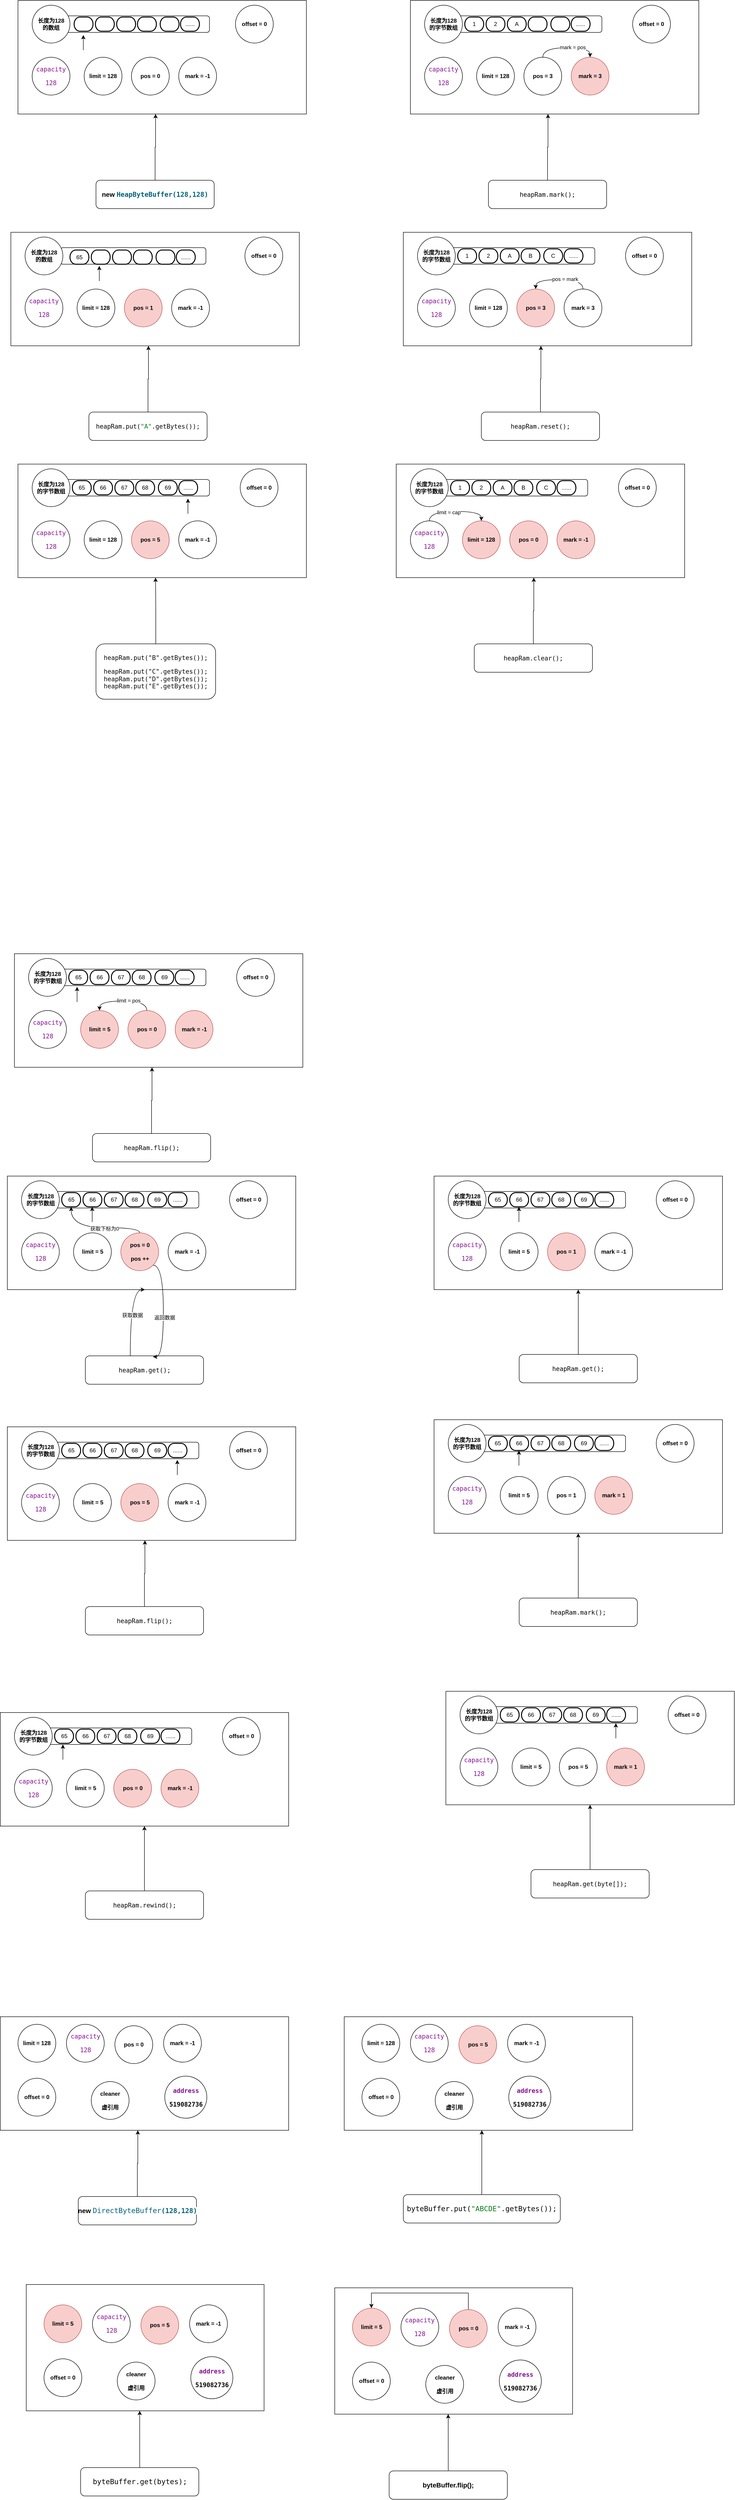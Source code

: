 <mxfile version="13.7.3" type="device"><diagram id="IElTo7Sy8AMvz4fpJaWv" name="第 1 页"><mxGraphModel dx="2062" dy="1222" grid="0" gridSize="10" guides="1" tooltips="1" connect="1" arrows="1" fold="1" page="1" pageScale="1" pageWidth="1600" pageHeight="1200" math="0" shadow="0"><root><mxCell id="0"/><mxCell id="1" parent="0"/><mxCell id="cV1VdquvZfj7iIKloO4m-10" value="" style="rounded=0;whiteSpace=wrap;html=1;" parent="1" vertex="1"><mxGeometry x="45" y="540" width="610" height="240" as="geometry"/></mxCell><mxCell id="cV1VdquvZfj7iIKloO4m-58" value="" style="rounded=1;whiteSpace=wrap;html=1;" parent="1" vertex="1"><mxGeometry x="150" y="572.5" width="307.5" height="35" as="geometry"/></mxCell><mxCell id="cV1VdquvZfj7iIKloO4m-1" value="" style="rounded=0;whiteSpace=wrap;html=1;" parent="1" vertex="1"><mxGeometry x="60" y="50" width="610" height="240" as="geometry"/></mxCell><mxCell id="cV1VdquvZfj7iIKloO4m-38" value="" style="rounded=1;whiteSpace=wrap;html=1;" parent="1" vertex="1"><mxGeometry x="157.5" y="82.5" width="307.5" height="35" as="geometry"/></mxCell><mxCell id="cV1VdquvZfj7iIKloO4m-19" value="" style="rounded=0;whiteSpace=wrap;html=1;" parent="1" vertex="1"><mxGeometry x="60" y="1030" width="610" height="240" as="geometry"/></mxCell><mxCell id="cV1VdquvZfj7iIKloO4m-28" value="" style="rounded=1;whiteSpace=wrap;html=1;" parent="1" vertex="1"><mxGeometry x="157.5" y="1062.5" width="307.5" height="35" as="geometry"/></mxCell><mxCell id="cV1VdquvZfj7iIKloO4m-3" style="edgeStyle=orthogonalEdgeStyle;rounded=0;orthogonalLoop=1;jettySize=auto;html=1;entryX=0.477;entryY=1;entryDx=0;entryDy=0;entryPerimeter=0;" parent="1" source="cV1VdquvZfj7iIKloO4m-2" target="cV1VdquvZfj7iIKloO4m-1" edge="1"><mxGeometry relative="1" as="geometry"><mxPoint x="350" y="172" as="targetPoint"/></mxGeometry></mxCell><mxCell id="cV1VdquvZfj7iIKloO4m-2" value="&lt;b style=&quot;font-size: 14px&quot;&gt;new&amp;nbsp;&lt;span style=&quot;color: rgb(0 , 98 , 122) ; background-color: rgb(255 , 255 , 255) ; font-family: &amp;#34;jetbrains mono&amp;#34; , monospace&quot;&gt;HeapByteBuffer(128,128)&lt;/span&gt;&lt;/b&gt;" style="rounded=1;whiteSpace=wrap;html=1;" parent="1" vertex="1"><mxGeometry x="225" y="430" width="250" height="60" as="geometry"/></mxCell><mxCell id="cV1VdquvZfj7iIKloO4m-4" value="&lt;b&gt;mark = -1&lt;/b&gt;" style="ellipse;whiteSpace=wrap;html=1;aspect=fixed;" parent="1" vertex="1"><mxGeometry x="400" y="170" width="80" height="80" as="geometry"/></mxCell><mxCell id="cV1VdquvZfj7iIKloO4m-5" value="&lt;b&gt;pos = 0&lt;/b&gt;" style="ellipse;whiteSpace=wrap;html=1;aspect=fixed;" parent="1" vertex="1"><mxGeometry x="300" y="170" width="80" height="80" as="geometry"/></mxCell><mxCell id="cV1VdquvZfj7iIKloO4m-6" value="&lt;b&gt;limit = 128&lt;/b&gt;" style="ellipse;whiteSpace=wrap;html=1;aspect=fixed;" parent="1" vertex="1"><mxGeometry x="200" y="170" width="80" height="80" as="geometry"/></mxCell><mxCell id="cV1VdquvZfj7iIKloO4m-7" value="&lt;b&gt;长度为128&lt;br&gt;的数组&lt;br&gt;&lt;/b&gt;" style="ellipse;whiteSpace=wrap;html=1;aspect=fixed;" parent="1" vertex="1"><mxGeometry x="90" y="60" width="80" height="80" as="geometry"/></mxCell><mxCell id="cV1VdquvZfj7iIKloO4m-8" value="&lt;b&gt;offset = 0&lt;br&gt;&lt;/b&gt;" style="ellipse;whiteSpace=wrap;html=1;aspect=fixed;" parent="1" vertex="1"><mxGeometry x="520" y="60" width="80" height="80" as="geometry"/></mxCell><mxCell id="cV1VdquvZfj7iIKloO4m-9" value="&lt;pre style=&quot;background-color: #ffffff ; color: #080808 ; font-family: &amp;#34;jetbrains mono&amp;#34; , monospace ; font-size: 9.8pt&quot;&gt;&lt;span style=&quot;color: #871094&quot;&gt;capacity&lt;/span&gt;&lt;/pre&gt;&lt;pre style=&quot;background-color: #ffffff ; color: #080808 ; font-family: &amp;#34;jetbrains mono&amp;#34; , monospace ; font-size: 9.8pt&quot;&gt;&lt;span style=&quot;color: #871094&quot;&gt;128&lt;/span&gt;&lt;/pre&gt;" style="ellipse;whiteSpace=wrap;html=1;aspect=fixed;" parent="1" vertex="1"><mxGeometry x="90" y="170" width="80" height="80" as="geometry"/></mxCell><mxCell id="cV1VdquvZfj7iIKloO4m-11" style="edgeStyle=orthogonalEdgeStyle;rounded=0;orthogonalLoop=1;jettySize=auto;html=1;entryX=0.477;entryY=1;entryDx=0;entryDy=0;entryPerimeter=0;" parent="1" source="cV1VdquvZfj7iIKloO4m-12" target="cV1VdquvZfj7iIKloO4m-10" edge="1"><mxGeometry relative="1" as="geometry"><mxPoint x="335" y="662" as="targetPoint"/></mxGeometry></mxCell><mxCell id="cV1VdquvZfj7iIKloO4m-12" value="&lt;pre style=&quot;background-color: #ffffff ; color: #080808 ; font-family: &amp;#34;jetbrains mono&amp;#34; , monospace ; font-size: 9.8pt&quot;&gt;&lt;span style=&quot;color: #000000&quot;&gt;heapRam&lt;/span&gt;.put(&lt;span style=&quot;color: #067d17&quot;&gt;&quot;A&quot;&lt;/span&gt;.getBytes());&lt;/pre&gt;" style="rounded=1;whiteSpace=wrap;html=1;" parent="1" vertex="1"><mxGeometry x="210" y="920" width="250" height="60" as="geometry"/></mxCell><mxCell id="cV1VdquvZfj7iIKloO4m-13" value="&lt;b&gt;mark = -1&lt;/b&gt;" style="ellipse;whiteSpace=wrap;html=1;aspect=fixed;" parent="1" vertex="1"><mxGeometry x="385" y="660" width="80" height="80" as="geometry"/></mxCell><mxCell id="cV1VdquvZfj7iIKloO4m-14" value="&lt;b&gt;pos = 1&lt;/b&gt;" style="ellipse;whiteSpace=wrap;html=1;aspect=fixed;fillColor=#f8cecc;strokeColor=#b85450;" parent="1" vertex="1"><mxGeometry x="285" y="660" width="80" height="80" as="geometry"/></mxCell><mxCell id="cV1VdquvZfj7iIKloO4m-15" value="&lt;b&gt;limit = 128&lt;/b&gt;" style="ellipse;whiteSpace=wrap;html=1;aspect=fixed;" parent="1" vertex="1"><mxGeometry x="185" y="660" width="80" height="80" as="geometry"/></mxCell><mxCell id="cV1VdquvZfj7iIKloO4m-16" value="&lt;b&gt;长度为128&lt;br&gt;的数组&lt;br&gt;&lt;/b&gt;" style="ellipse;whiteSpace=wrap;html=1;aspect=fixed;" parent="1" vertex="1"><mxGeometry x="75" y="550" width="80" height="80" as="geometry"/></mxCell><mxCell id="cV1VdquvZfj7iIKloO4m-17" value="&lt;b&gt;offset = 0&lt;br&gt;&lt;/b&gt;" style="ellipse;whiteSpace=wrap;html=1;aspect=fixed;" parent="1" vertex="1"><mxGeometry x="540" y="550" width="80" height="80" as="geometry"/></mxCell><mxCell id="cV1VdquvZfj7iIKloO4m-18" value="&lt;pre style=&quot;background-color: #ffffff ; color: #080808 ; font-family: &amp;#34;jetbrains mono&amp;#34; , monospace ; font-size: 9.8pt&quot;&gt;&lt;span style=&quot;color: #871094&quot;&gt;capacity&lt;/span&gt;&lt;/pre&gt;&lt;pre style=&quot;background-color: #ffffff ; color: #080808 ; font-family: &amp;#34;jetbrains mono&amp;#34; , monospace ; font-size: 9.8pt&quot;&gt;&lt;span style=&quot;color: #871094&quot;&gt;128&lt;/span&gt;&lt;/pre&gt;" style="ellipse;whiteSpace=wrap;html=1;aspect=fixed;" parent="1" vertex="1"><mxGeometry x="75" y="660" width="80" height="80" as="geometry"/></mxCell><mxCell id="cV1VdquvZfj7iIKloO4m-20" style="edgeStyle=orthogonalEdgeStyle;rounded=0;orthogonalLoop=1;jettySize=auto;html=1;entryX=0.477;entryY=1;entryDx=0;entryDy=0;entryPerimeter=0;" parent="1" source="cV1VdquvZfj7iIKloO4m-21" target="cV1VdquvZfj7iIKloO4m-19" edge="1"><mxGeometry relative="1" as="geometry"><mxPoint x="350" y="1152" as="targetPoint"/></mxGeometry></mxCell><mxCell id="cV1VdquvZfj7iIKloO4m-21" value="&lt;pre style=&quot;background-color: #ffffff ; color: #080808 ; font-family: &amp;#34;jetbrains mono&amp;#34; , monospace ; font-size: 9.8pt&quot;&gt;&lt;span style=&quot;font-size: 13.067px ; white-space: normal&quot;&gt;heapRam.put(&quot;B&quot;.getBytes());&lt;/span&gt;&lt;br&gt;&lt;/pre&gt;&lt;pre style=&quot;background-color: rgb(255 , 255 , 255)&quot;&gt;&lt;font color=&quot;#080808&quot; face=&quot;jetbrains mono, monospace&quot;&gt;&lt;span style=&quot;font-size: 13.067px&quot;&gt;heapRam.put(&quot;C&quot;.getBytes());&lt;br/&gt;heapRam.put(&quot;D&quot;.getBytes());&lt;br/&gt;heapRam.put(&quot;E&quot;.getBytes());&lt;/span&gt;&lt;span style=&quot;font-size: 9.8pt&quot;&gt;&lt;br&gt;&lt;/span&gt;&lt;/font&gt;&lt;/pre&gt;" style="rounded=1;whiteSpace=wrap;html=1;" parent="1" vertex="1"><mxGeometry x="225" y="1410" width="253" height="117" as="geometry"/></mxCell><mxCell id="cV1VdquvZfj7iIKloO4m-22" value="&lt;b&gt;mark = -1&lt;/b&gt;" style="ellipse;whiteSpace=wrap;html=1;aspect=fixed;" parent="1" vertex="1"><mxGeometry x="400" y="1150" width="80" height="80" as="geometry"/></mxCell><mxCell id="cV1VdquvZfj7iIKloO4m-23" value="&lt;b&gt;pos = 5&lt;/b&gt;" style="ellipse;whiteSpace=wrap;html=1;aspect=fixed;fillColor=#f8cecc;strokeColor=#b85450;" parent="1" vertex="1"><mxGeometry x="300" y="1150" width="80" height="80" as="geometry"/></mxCell><mxCell id="cV1VdquvZfj7iIKloO4m-24" value="&lt;b&gt;limit = 128&lt;/b&gt;" style="ellipse;whiteSpace=wrap;html=1;aspect=fixed;" parent="1" vertex="1"><mxGeometry x="200" y="1150" width="80" height="80" as="geometry"/></mxCell><mxCell id="cV1VdquvZfj7iIKloO4m-25" value="&lt;b&gt;长度为128&lt;br&gt;的字节数组&lt;br&gt;&lt;/b&gt;" style="ellipse;whiteSpace=wrap;html=1;aspect=fixed;" parent="1" vertex="1"><mxGeometry x="90" y="1040" width="80" height="80" as="geometry"/></mxCell><mxCell id="cV1VdquvZfj7iIKloO4m-26" value="&lt;b&gt;offset = 0&lt;br&gt;&lt;/b&gt;" style="ellipse;whiteSpace=wrap;html=1;aspect=fixed;" parent="1" vertex="1"><mxGeometry x="530" y="1040" width="80" height="80" as="geometry"/></mxCell><mxCell id="cV1VdquvZfj7iIKloO4m-27" value="&lt;pre style=&quot;background-color: #ffffff ; color: #080808 ; font-family: &amp;#34;jetbrains mono&amp;#34; , monospace ; font-size: 9.8pt&quot;&gt;&lt;span style=&quot;color: #871094&quot;&gt;capacity&lt;/span&gt;&lt;/pre&gt;&lt;pre style=&quot;background-color: #ffffff ; color: #080808 ; font-family: &amp;#34;jetbrains mono&amp;#34; , monospace ; font-size: 9.8pt&quot;&gt;&lt;span style=&quot;color: #871094&quot;&gt;128&lt;/span&gt;&lt;/pre&gt;" style="ellipse;whiteSpace=wrap;html=1;aspect=fixed;" parent="1" vertex="1"><mxGeometry x="90" y="1150" width="80" height="80" as="geometry"/></mxCell><mxCell id="cV1VdquvZfj7iIKloO4m-32" value="65" style="strokeWidth=2;html=1;shape=mxgraph.flowchart.terminator;whiteSpace=wrap;" parent="1" vertex="1"><mxGeometry x="175" y="1065" width="40" height="30" as="geometry"/></mxCell><mxCell id="cV1VdquvZfj7iIKloO4m-33" value="66" style="strokeWidth=2;html=1;shape=mxgraph.flowchart.terminator;whiteSpace=wrap;" parent="1" vertex="1"><mxGeometry x="220" y="1065" width="40" height="30" as="geometry"/></mxCell><mxCell id="cV1VdquvZfj7iIKloO4m-34" value="67" style="strokeWidth=2;html=1;shape=mxgraph.flowchart.terminator;whiteSpace=wrap;" parent="1" vertex="1"><mxGeometry x="265" y="1065" width="40" height="30" as="geometry"/></mxCell><mxCell id="cV1VdquvZfj7iIKloO4m-35" value="68" style="strokeWidth=2;html=1;shape=mxgraph.flowchart.terminator;whiteSpace=wrap;" parent="1" vertex="1"><mxGeometry x="309" y="1065" width="40" height="30" as="geometry"/></mxCell><mxCell id="cV1VdquvZfj7iIKloO4m-36" value="69" style="strokeWidth=2;html=1;shape=mxgraph.flowchart.terminator;whiteSpace=wrap;" parent="1" vertex="1"><mxGeometry x="357" y="1065" width="40" height="30" as="geometry"/></mxCell><mxCell id="cV1VdquvZfj7iIKloO4m-37" value="......" style="strokeWidth=2;html=1;shape=mxgraph.flowchart.terminator;whiteSpace=wrap;" parent="1" vertex="1"><mxGeometry x="400" y="1065" width="40" height="30" as="geometry"/></mxCell><mxCell id="cV1VdquvZfj7iIKloO4m-39" value="" style="strokeWidth=2;html=1;shape=mxgraph.flowchart.terminator;whiteSpace=wrap;" parent="1" vertex="1"><mxGeometry x="178.75" y="85" width="40" height="30" as="geometry"/></mxCell><mxCell id="cV1VdquvZfj7iIKloO4m-40" value="" style="strokeWidth=2;html=1;shape=mxgraph.flowchart.terminator;whiteSpace=wrap;" parent="1" vertex="1"><mxGeometry x="223.75" y="85" width="40" height="30" as="geometry"/></mxCell><mxCell id="cV1VdquvZfj7iIKloO4m-41" value="" style="strokeWidth=2;html=1;shape=mxgraph.flowchart.terminator;whiteSpace=wrap;" parent="1" vertex="1"><mxGeometry x="268.75" y="85" width="40" height="30" as="geometry"/></mxCell><mxCell id="cV1VdquvZfj7iIKloO4m-42" value="" style="strokeWidth=2;html=1;shape=mxgraph.flowchart.terminator;whiteSpace=wrap;" parent="1" vertex="1"><mxGeometry x="312.75" y="85" width="40" height="30" as="geometry"/></mxCell><mxCell id="cV1VdquvZfj7iIKloO4m-43" value="" style="strokeWidth=2;html=1;shape=mxgraph.flowchart.terminator;whiteSpace=wrap;" parent="1" vertex="1"><mxGeometry x="360.75" y="85" width="40" height="30" as="geometry"/></mxCell><mxCell id="cV1VdquvZfj7iIKloO4m-44" value="......" style="strokeWidth=2;html=1;shape=mxgraph.flowchart.terminator;whiteSpace=wrap;" parent="1" vertex="1"><mxGeometry x="403.75" y="85" width="40" height="30" as="geometry"/></mxCell><mxCell id="cV1VdquvZfj7iIKloO4m-59" value="65" style="strokeWidth=2;html=1;shape=mxgraph.flowchart.terminator;whiteSpace=wrap;" parent="1" vertex="1"><mxGeometry x="170" y="577.5" width="40" height="30" as="geometry"/></mxCell><mxCell id="cV1VdquvZfj7iIKloO4m-60" value="" style="strokeWidth=2;html=1;shape=mxgraph.flowchart.terminator;whiteSpace=wrap;" parent="1" vertex="1"><mxGeometry x="215" y="577.5" width="40" height="30" as="geometry"/></mxCell><mxCell id="cV1VdquvZfj7iIKloO4m-61" value="" style="strokeWidth=2;html=1;shape=mxgraph.flowchart.terminator;whiteSpace=wrap;" parent="1" vertex="1"><mxGeometry x="260" y="577.5" width="40" height="30" as="geometry"/></mxCell><mxCell id="cV1VdquvZfj7iIKloO4m-62" value="" style="strokeWidth=2;html=1;shape=mxgraph.flowchart.terminator;whiteSpace=wrap;" parent="1" vertex="1"><mxGeometry x="304" y="577.5" width="40" height="30" as="geometry"/></mxCell><mxCell id="cV1VdquvZfj7iIKloO4m-63" value="" style="strokeWidth=2;html=1;shape=mxgraph.flowchart.terminator;whiteSpace=wrap;" parent="1" vertex="1"><mxGeometry x="352" y="577.5" width="40" height="30" as="geometry"/></mxCell><mxCell id="cV1VdquvZfj7iIKloO4m-64" value="......" style="strokeWidth=2;html=1;shape=mxgraph.flowchart.terminator;whiteSpace=wrap;" parent="1" vertex="1"><mxGeometry x="395" y="577.5" width="40" height="30" as="geometry"/></mxCell><mxCell id="cV1VdquvZfj7iIKloO4m-65" value="" style="rounded=0;whiteSpace=wrap;html=1;" parent="1" vertex="1"><mxGeometry x="52.5" y="2065" width="610" height="240" as="geometry"/></mxCell><mxCell id="cV1VdquvZfj7iIKloO4m-66" value="" style="rounded=1;whiteSpace=wrap;html=1;" parent="1" vertex="1"><mxGeometry x="150" y="2097.5" width="307.5" height="35" as="geometry"/></mxCell><mxCell id="cV1VdquvZfj7iIKloO4m-67" style="edgeStyle=orthogonalEdgeStyle;rounded=0;orthogonalLoop=1;jettySize=auto;html=1;entryX=0.477;entryY=1;entryDx=0;entryDy=0;entryPerimeter=0;" parent="1" source="cV1VdquvZfj7iIKloO4m-68" target="cV1VdquvZfj7iIKloO4m-65" edge="1"><mxGeometry relative="1" as="geometry"><mxPoint x="342.5" y="2187" as="targetPoint"/></mxGeometry></mxCell><mxCell id="cV1VdquvZfj7iIKloO4m-68" value="&lt;pre style=&quot;background-color: #ffffff ; color: #080808 ; font-family: &amp;#34;jetbrains mono&amp;#34; , monospace ; font-size: 9.8pt&quot;&gt;&lt;pre style=&quot;font-family: &amp;#34;jetbrains mono&amp;#34; , monospace ; font-size: 9.8pt&quot;&gt;&lt;span style=&quot;color: #000000&quot;&gt;heapRam&lt;/span&gt;.flip();&lt;/pre&gt;&lt;/pre&gt;" style="rounded=1;whiteSpace=wrap;html=1;" parent="1" vertex="1"><mxGeometry x="217.5" y="2445" width="250" height="60" as="geometry"/></mxCell><mxCell id="cV1VdquvZfj7iIKloO4m-69" value="&lt;b&gt;mark = -1&lt;/b&gt;" style="ellipse;whiteSpace=wrap;html=1;aspect=fixed;fillColor=#f8cecc;strokeColor=#b85450;" parent="1" vertex="1"><mxGeometry x="392.5" y="2185" width="80" height="80" as="geometry"/></mxCell><mxCell id="cV1VdquvZfj7iIKloO4m-102" style="edgeStyle=orthogonalEdgeStyle;curved=1;rounded=0;orthogonalLoop=1;jettySize=auto;html=1;exitX=0.5;exitY=0;exitDx=0;exitDy=0;entryX=0.5;entryY=0;entryDx=0;entryDy=0;" parent="1" source="cV1VdquvZfj7iIKloO4m-70" target="cV1VdquvZfj7iIKloO4m-71" edge="1"><mxGeometry relative="1" as="geometry"/></mxCell><mxCell id="cV1VdquvZfj7iIKloO4m-103" value="limit = pos" style="edgeLabel;html=1;align=center;verticalAlign=middle;resizable=0;points=[];" parent="cV1VdquvZfj7iIKloO4m-102" vertex="1" connectable="0"><mxGeometry x="-0.157" y="-1" relative="1" as="geometry"><mxPoint as="offset"/></mxGeometry></mxCell><mxCell id="cV1VdquvZfj7iIKloO4m-70" value="&lt;b&gt;pos = 0&lt;/b&gt;" style="ellipse;whiteSpace=wrap;html=1;aspect=fixed;fillColor=#f8cecc;strokeColor=#b85450;" parent="1" vertex="1"><mxGeometry x="292.5" y="2185" width="80" height="80" as="geometry"/></mxCell><mxCell id="cV1VdquvZfj7iIKloO4m-71" value="&lt;b&gt;limit = 5&lt;/b&gt;" style="ellipse;whiteSpace=wrap;html=1;aspect=fixed;fillColor=#f8cecc;strokeColor=#b85450;" parent="1" vertex="1"><mxGeometry x="192.5" y="2185" width="80" height="80" as="geometry"/></mxCell><mxCell id="cV1VdquvZfj7iIKloO4m-72" value="&lt;b&gt;长度为128&lt;br&gt;的字节数组&lt;br&gt;&lt;/b&gt;" style="ellipse;whiteSpace=wrap;html=1;aspect=fixed;" parent="1" vertex="1"><mxGeometry x="82.5" y="2075" width="80" height="80" as="geometry"/></mxCell><mxCell id="cV1VdquvZfj7iIKloO4m-73" value="&lt;b&gt;offset = 0&lt;br&gt;&lt;/b&gt;" style="ellipse;whiteSpace=wrap;html=1;aspect=fixed;" parent="1" vertex="1"><mxGeometry x="522.5" y="2075" width="80" height="80" as="geometry"/></mxCell><mxCell id="cV1VdquvZfj7iIKloO4m-74" value="&lt;pre style=&quot;background-color: #ffffff ; color: #080808 ; font-family: &amp;#34;jetbrains mono&amp;#34; , monospace ; font-size: 9.8pt&quot;&gt;&lt;span style=&quot;color: #871094&quot;&gt;capacity&lt;/span&gt;&lt;/pre&gt;&lt;pre style=&quot;background-color: #ffffff ; color: #080808 ; font-family: &amp;#34;jetbrains mono&amp;#34; , monospace ; font-size: 9.8pt&quot;&gt;&lt;span style=&quot;color: #871094&quot;&gt;128&lt;/span&gt;&lt;/pre&gt;" style="ellipse;whiteSpace=wrap;html=1;aspect=fixed;" parent="1" vertex="1"><mxGeometry x="82.5" y="2185" width="80" height="80" as="geometry"/></mxCell><mxCell id="cV1VdquvZfj7iIKloO4m-75" value="65" style="strokeWidth=2;html=1;shape=mxgraph.flowchart.terminator;whiteSpace=wrap;" parent="1" vertex="1"><mxGeometry x="167.5" y="2100" width="40" height="30" as="geometry"/></mxCell><mxCell id="cV1VdquvZfj7iIKloO4m-76" value="66" style="strokeWidth=2;html=1;shape=mxgraph.flowchart.terminator;whiteSpace=wrap;" parent="1" vertex="1"><mxGeometry x="212.5" y="2100" width="40" height="30" as="geometry"/></mxCell><mxCell id="cV1VdquvZfj7iIKloO4m-77" value="67" style="strokeWidth=2;html=1;shape=mxgraph.flowchart.terminator;whiteSpace=wrap;" parent="1" vertex="1"><mxGeometry x="257.5" y="2100" width="40" height="30" as="geometry"/></mxCell><mxCell id="cV1VdquvZfj7iIKloO4m-78" value="68" style="strokeWidth=2;html=1;shape=mxgraph.flowchart.terminator;whiteSpace=wrap;" parent="1" vertex="1"><mxGeometry x="301.5" y="2100" width="40" height="30" as="geometry"/></mxCell><mxCell id="cV1VdquvZfj7iIKloO4m-79" value="69" style="strokeWidth=2;html=1;shape=mxgraph.flowchart.terminator;whiteSpace=wrap;" parent="1" vertex="1"><mxGeometry x="349.5" y="2100" width="40" height="30" as="geometry"/></mxCell><mxCell id="cV1VdquvZfj7iIKloO4m-80" value="......" style="strokeWidth=2;html=1;shape=mxgraph.flowchart.terminator;whiteSpace=wrap;" parent="1" vertex="1"><mxGeometry x="392.5" y="2100" width="40" height="30" as="geometry"/></mxCell><mxCell id="cV1VdquvZfj7iIKloO4m-81" value="" style="rounded=0;whiteSpace=wrap;html=1;" parent="1" vertex="1"><mxGeometry x="37.5" y="2535" width="610" height="240" as="geometry"/></mxCell><mxCell id="cV1VdquvZfj7iIKloO4m-82" value="" style="rounded=1;whiteSpace=wrap;html=1;" parent="1" vertex="1"><mxGeometry x="135" y="2567.5" width="307.5" height="35" as="geometry"/></mxCell><mxCell id="cV1VdquvZfj7iIKloO4m-83" style="edgeStyle=orthogonalEdgeStyle;rounded=0;orthogonalLoop=1;jettySize=auto;html=1;entryX=0.477;entryY=1;entryDx=0;entryDy=0;entryPerimeter=0;curved=1;" parent="1" source="cV1VdquvZfj7iIKloO4m-84" target="cV1VdquvZfj7iIKloO4m-81" edge="1"><mxGeometry relative="1" as="geometry"><mxPoint x="327.5" y="2657" as="targetPoint"/><Array as="points"><mxPoint x="297.5" y="2775"/></Array></mxGeometry></mxCell><mxCell id="cV1VdquvZfj7iIKloO4m-100" value="获取数据" style="edgeLabel;html=1;align=center;verticalAlign=middle;resizable=0;points=[];" parent="cV1VdquvZfj7iIKloO4m-83" vertex="1" connectable="0"><mxGeometry x="0.006" y="-4" relative="1" as="geometry"><mxPoint as="offset"/></mxGeometry></mxCell><mxCell id="cV1VdquvZfj7iIKloO4m-84" value="&lt;pre style=&quot;background-color: #ffffff ; color: #080808 ; font-family: &amp;#34;jetbrains mono&amp;#34; , monospace ; font-size: 9.8pt&quot;&gt;&lt;pre style=&quot;font-family: &amp;#34;jetbrains mono&amp;#34; , monospace ; font-size: 9.8pt&quot;&gt;&lt;pre style=&quot;font-family: &amp;#34;jetbrains mono&amp;#34; , monospace ; font-size: 9.8pt&quot;&gt;&lt;span style=&quot;color: #000000&quot;&gt;heapRam&lt;/span&gt;.get();&lt;/pre&gt;&lt;/pre&gt;&lt;/pre&gt;" style="rounded=1;whiteSpace=wrap;html=1;" parent="1" vertex="1"><mxGeometry x="202.5" y="2915" width="250" height="60" as="geometry"/></mxCell><mxCell id="cV1VdquvZfj7iIKloO4m-85" value="&lt;b&gt;mark = -1&lt;/b&gt;" style="ellipse;whiteSpace=wrap;html=1;aspect=fixed;" parent="1" vertex="1"><mxGeometry x="377.5" y="2655" width="80" height="80" as="geometry"/></mxCell><mxCell id="cV1VdquvZfj7iIKloO4m-97" style="edgeStyle=orthogonalEdgeStyle;rounded=0;orthogonalLoop=1;jettySize=auto;html=1;exitX=0.5;exitY=0;exitDx=0;exitDy=0;entryX=0.5;entryY=1;entryDx=0;entryDy=0;entryPerimeter=0;curved=1;" parent="1" source="cV1VdquvZfj7iIKloO4m-86" target="cV1VdquvZfj7iIKloO4m-91" edge="1"><mxGeometry relative="1" as="geometry"><Array as="points"><mxPoint x="318" y="2644"/><mxPoint x="173" y="2644"/></Array></mxGeometry></mxCell><mxCell id="cV1VdquvZfj7iIKloO4m-99" value="获取下标为0" style="edgeLabel;html=1;align=center;verticalAlign=middle;resizable=0;points=[];" parent="cV1VdquvZfj7iIKloO4m-97" vertex="1" connectable="0"><mxGeometry x="-0.135" y="2" relative="1" as="geometry"><mxPoint x="1" as="offset"/></mxGeometry></mxCell><mxCell id="cV1VdquvZfj7iIKloO4m-98" style="edgeStyle=orthogonalEdgeStyle;curved=1;rounded=0;orthogonalLoop=1;jettySize=auto;html=1;exitX=1;exitY=1;exitDx=0;exitDy=0;entryX=0.572;entryY=0.033;entryDx=0;entryDy=0;entryPerimeter=0;" parent="1" source="cV1VdquvZfj7iIKloO4m-86" target="cV1VdquvZfj7iIKloO4m-84" edge="1"><mxGeometry relative="1" as="geometry"><Array as="points"><mxPoint x="367.5" y="2723"/><mxPoint x="367.5" y="2917"/></Array></mxGeometry></mxCell><mxCell id="cV1VdquvZfj7iIKloO4m-101" value="返回数据" style="edgeLabel;html=1;align=center;verticalAlign=middle;resizable=0;points=[];" parent="cV1VdquvZfj7iIKloO4m-98" vertex="1" connectable="0"><mxGeometry x="0.116" y="2" relative="1" as="geometry"><mxPoint as="offset"/></mxGeometry></mxCell><mxCell id="cV1VdquvZfj7iIKloO4m-86" value="&lt;b&gt;pos = 0&lt;br&gt;&lt;br&gt;&lt;/b&gt;&lt;b&gt;pos ++&lt;/b&gt;&lt;b&gt;&lt;br&gt;&lt;/b&gt;" style="ellipse;whiteSpace=wrap;html=1;aspect=fixed;fillColor=#f8cecc;strokeColor=#b85450;" parent="1" vertex="1"><mxGeometry x="277.5" y="2655" width="80" height="80" as="geometry"/></mxCell><mxCell id="cV1VdquvZfj7iIKloO4m-87" value="&lt;b&gt;limit = 5&lt;/b&gt;" style="ellipse;whiteSpace=wrap;html=1;aspect=fixed;" parent="1" vertex="1"><mxGeometry x="177.5" y="2655" width="80" height="80" as="geometry"/></mxCell><mxCell id="cV1VdquvZfj7iIKloO4m-88" value="&lt;b&gt;长度为128&lt;br&gt;的字节数组&lt;br&gt;&lt;/b&gt;" style="ellipse;whiteSpace=wrap;html=1;aspect=fixed;" parent="1" vertex="1"><mxGeometry x="67.5" y="2545" width="80" height="80" as="geometry"/></mxCell><mxCell id="cV1VdquvZfj7iIKloO4m-89" value="&lt;b&gt;offset = 0&lt;br&gt;&lt;/b&gt;" style="ellipse;whiteSpace=wrap;html=1;aspect=fixed;" parent="1" vertex="1"><mxGeometry x="507.5" y="2545" width="80" height="80" as="geometry"/></mxCell><mxCell id="cV1VdquvZfj7iIKloO4m-90" value="&lt;pre style=&quot;background-color: #ffffff ; color: #080808 ; font-family: &amp;#34;jetbrains mono&amp;#34; , monospace ; font-size: 9.8pt&quot;&gt;&lt;span style=&quot;color: #871094&quot;&gt;capacity&lt;/span&gt;&lt;/pre&gt;&lt;pre style=&quot;background-color: #ffffff ; color: #080808 ; font-family: &amp;#34;jetbrains mono&amp;#34; , monospace ; font-size: 9.8pt&quot;&gt;&lt;span style=&quot;color: #871094&quot;&gt;128&lt;/span&gt;&lt;/pre&gt;" style="ellipse;whiteSpace=wrap;html=1;aspect=fixed;" parent="1" vertex="1"><mxGeometry x="67.5" y="2655" width="80" height="80" as="geometry"/></mxCell><mxCell id="cV1VdquvZfj7iIKloO4m-91" value="65" style="strokeWidth=2;html=1;shape=mxgraph.flowchart.terminator;whiteSpace=wrap;" parent="1" vertex="1"><mxGeometry x="152.5" y="2570" width="40" height="30" as="geometry"/></mxCell><mxCell id="cV1VdquvZfj7iIKloO4m-92" value="66" style="strokeWidth=2;html=1;shape=mxgraph.flowchart.terminator;whiteSpace=wrap;" parent="1" vertex="1"><mxGeometry x="197.5" y="2570" width="40" height="30" as="geometry"/></mxCell><mxCell id="cV1VdquvZfj7iIKloO4m-93" value="67" style="strokeWidth=2;html=1;shape=mxgraph.flowchart.terminator;whiteSpace=wrap;" parent="1" vertex="1"><mxGeometry x="242.5" y="2570" width="40" height="30" as="geometry"/></mxCell><mxCell id="cV1VdquvZfj7iIKloO4m-94" value="68" style="strokeWidth=2;html=1;shape=mxgraph.flowchart.terminator;whiteSpace=wrap;" parent="1" vertex="1"><mxGeometry x="286.5" y="2570" width="40" height="30" as="geometry"/></mxCell><mxCell id="cV1VdquvZfj7iIKloO4m-95" value="69" style="strokeWidth=2;html=1;shape=mxgraph.flowchart.terminator;whiteSpace=wrap;" parent="1" vertex="1"><mxGeometry x="334.5" y="2570" width="40" height="30" as="geometry"/></mxCell><mxCell id="cV1VdquvZfj7iIKloO4m-96" value="......" style="strokeWidth=2;html=1;shape=mxgraph.flowchart.terminator;whiteSpace=wrap;" parent="1" vertex="1"><mxGeometry x="377.5" y="2570" width="40" height="30" as="geometry"/></mxCell><mxCell id="cV1VdquvZfj7iIKloO4m-104" value="" style="rounded=0;whiteSpace=wrap;html=1;" parent="1" vertex="1"><mxGeometry x="890" y="50" width="610" height="240" as="geometry"/></mxCell><mxCell id="cV1VdquvZfj7iIKloO4m-105" value="" style="rounded=1;whiteSpace=wrap;html=1;" parent="1" vertex="1"><mxGeometry x="987.5" y="82.5" width="307.5" height="35" as="geometry"/></mxCell><mxCell id="cV1VdquvZfj7iIKloO4m-106" style="edgeStyle=orthogonalEdgeStyle;rounded=0;orthogonalLoop=1;jettySize=auto;html=1;entryX=0.477;entryY=1;entryDx=0;entryDy=0;entryPerimeter=0;" parent="1" source="cV1VdquvZfj7iIKloO4m-107" target="cV1VdquvZfj7iIKloO4m-104" edge="1"><mxGeometry relative="1" as="geometry"><mxPoint x="1180" y="172" as="targetPoint"/></mxGeometry></mxCell><mxCell id="cV1VdquvZfj7iIKloO4m-107" value="&lt;pre style=&quot;background-color: #ffffff ; color: #080808 ; font-family: &amp;#34;jetbrains mono&amp;#34; , monospace ; font-size: 9.8pt&quot;&gt;&lt;pre style=&quot;font-family: &amp;#34;jetbrains mono&amp;#34; , monospace ; font-size: 9.8pt&quot;&gt;&lt;pre style=&quot;font-family: &amp;#34;jetbrains mono&amp;#34; , monospace ; font-size: 9.8pt&quot;&gt;&lt;span style=&quot;color: #000000&quot;&gt;heapRam&lt;/span&gt;.mark();&lt;/pre&gt;&lt;/pre&gt;&lt;/pre&gt;" style="rounded=1;whiteSpace=wrap;html=1;" parent="1" vertex="1"><mxGeometry x="1055" y="430" width="250" height="60" as="geometry"/></mxCell><mxCell id="cV1VdquvZfj7iIKloO4m-108" value="&lt;b&gt;mark = 3&lt;/b&gt;" style="ellipse;whiteSpace=wrap;html=1;aspect=fixed;fillColor=#f8cecc;strokeColor=#b85450;" parent="1" vertex="1"><mxGeometry x="1230" y="170" width="80" height="80" as="geometry"/></mxCell><mxCell id="cV1VdquvZfj7iIKloO4m-122" style="edgeStyle=orthogonalEdgeStyle;curved=1;rounded=0;orthogonalLoop=1;jettySize=auto;html=1;exitX=0.5;exitY=0;exitDx=0;exitDy=0;entryX=0.5;entryY=0;entryDx=0;entryDy=0;" parent="1" source="cV1VdquvZfj7iIKloO4m-111" target="cV1VdquvZfj7iIKloO4m-108" edge="1"><mxGeometry relative="1" as="geometry"/></mxCell><mxCell id="cV1VdquvZfj7iIKloO4m-123" value="mark = pos" style="edgeLabel;html=1;align=center;verticalAlign=middle;resizable=0;points=[];" parent="cV1VdquvZfj7iIKloO4m-122" vertex="1" connectable="0"><mxGeometry x="0.186" y="1" relative="1" as="geometry"><mxPoint as="offset"/></mxGeometry></mxCell><mxCell id="cV1VdquvZfj7iIKloO4m-111" value="&lt;b&gt;pos = 3&lt;/b&gt;" style="ellipse;whiteSpace=wrap;html=1;aspect=fixed;" parent="1" vertex="1"><mxGeometry x="1130" y="170" width="80" height="80" as="geometry"/></mxCell><mxCell id="cV1VdquvZfj7iIKloO4m-112" value="&lt;b&gt;limit = 128&lt;/b&gt;" style="ellipse;whiteSpace=wrap;html=1;aspect=fixed;" parent="1" vertex="1"><mxGeometry x="1030" y="170" width="80" height="80" as="geometry"/></mxCell><mxCell id="cV1VdquvZfj7iIKloO4m-113" value="&lt;b&gt;长度为128&lt;br&gt;的字节数组&lt;br&gt;&lt;/b&gt;" style="ellipse;whiteSpace=wrap;html=1;aspect=fixed;" parent="1" vertex="1"><mxGeometry x="920" y="60" width="80" height="80" as="geometry"/></mxCell><mxCell id="cV1VdquvZfj7iIKloO4m-114" value="&lt;b&gt;offset = 0&lt;br&gt;&lt;/b&gt;" style="ellipse;whiteSpace=wrap;html=1;aspect=fixed;" parent="1" vertex="1"><mxGeometry x="1360" y="60" width="80" height="80" as="geometry"/></mxCell><mxCell id="cV1VdquvZfj7iIKloO4m-115" value="&lt;pre style=&quot;background-color: #ffffff ; color: #080808 ; font-family: &amp;#34;jetbrains mono&amp;#34; , monospace ; font-size: 9.8pt&quot;&gt;&lt;span style=&quot;color: #871094&quot;&gt;capacity&lt;/span&gt;&lt;/pre&gt;&lt;pre style=&quot;background-color: #ffffff ; color: #080808 ; font-family: &amp;#34;jetbrains mono&amp;#34; , monospace ; font-size: 9.8pt&quot;&gt;&lt;span style=&quot;color: #871094&quot;&gt;128&lt;/span&gt;&lt;/pre&gt;" style="ellipse;whiteSpace=wrap;html=1;aspect=fixed;" parent="1" vertex="1"><mxGeometry x="920" y="170" width="80" height="80" as="geometry"/></mxCell><mxCell id="cV1VdquvZfj7iIKloO4m-116" value="1" style="strokeWidth=2;html=1;shape=mxgraph.flowchart.terminator;whiteSpace=wrap;" parent="1" vertex="1"><mxGeometry x="1005" y="85" width="40" height="30" as="geometry"/></mxCell><mxCell id="cV1VdquvZfj7iIKloO4m-117" value="2" style="strokeWidth=2;html=1;shape=mxgraph.flowchart.terminator;whiteSpace=wrap;" parent="1" vertex="1"><mxGeometry x="1050" y="85" width="40" height="30" as="geometry"/></mxCell><mxCell id="cV1VdquvZfj7iIKloO4m-118" value="A" style="strokeWidth=2;html=1;shape=mxgraph.flowchart.terminator;whiteSpace=wrap;" parent="1" vertex="1"><mxGeometry x="1095" y="85" width="40" height="30" as="geometry"/></mxCell><mxCell id="cV1VdquvZfj7iIKloO4m-119" value="" style="strokeWidth=2;html=1;shape=mxgraph.flowchart.terminator;whiteSpace=wrap;" parent="1" vertex="1"><mxGeometry x="1139" y="85" width="40" height="30" as="geometry"/></mxCell><mxCell id="cV1VdquvZfj7iIKloO4m-120" value="" style="strokeWidth=2;html=1;shape=mxgraph.flowchart.terminator;whiteSpace=wrap;" parent="1" vertex="1"><mxGeometry x="1187" y="85" width="40" height="30" as="geometry"/></mxCell><mxCell id="cV1VdquvZfj7iIKloO4m-121" value="......" style="strokeWidth=2;html=1;shape=mxgraph.flowchart.terminator;whiteSpace=wrap;" parent="1" vertex="1"><mxGeometry x="1230" y="85" width="40" height="30" as="geometry"/></mxCell><mxCell id="cV1VdquvZfj7iIKloO4m-124" value="" style="rounded=0;whiteSpace=wrap;html=1;" parent="1" vertex="1"><mxGeometry x="875" y="540" width="610" height="240" as="geometry"/></mxCell><mxCell id="cV1VdquvZfj7iIKloO4m-125" value="" style="rounded=1;whiteSpace=wrap;html=1;" parent="1" vertex="1"><mxGeometry x="972.5" y="572.5" width="307.5" height="35" as="geometry"/></mxCell><mxCell id="cV1VdquvZfj7iIKloO4m-126" style="edgeStyle=orthogonalEdgeStyle;rounded=0;orthogonalLoop=1;jettySize=auto;html=1;entryX=0.477;entryY=1;entryDx=0;entryDy=0;entryPerimeter=0;" parent="1" source="cV1VdquvZfj7iIKloO4m-127" target="cV1VdquvZfj7iIKloO4m-124" edge="1"><mxGeometry relative="1" as="geometry"><mxPoint x="1165" y="662" as="targetPoint"/></mxGeometry></mxCell><mxCell id="cV1VdquvZfj7iIKloO4m-127" value="&lt;pre style=&quot;background-color: #ffffff ; color: #080808 ; font-family: &amp;#34;jetbrains mono&amp;#34; , monospace ; font-size: 9.8pt&quot;&gt;&lt;pre style=&quot;font-family: &amp;#34;jetbrains mono&amp;#34; , monospace ; font-size: 9.8pt&quot;&gt;&lt;pre style=&quot;font-family: &amp;#34;jetbrains mono&amp;#34; , monospace ; font-size: 9.8pt&quot;&gt;&lt;pre style=&quot;font-family: &amp;#34;jetbrains mono&amp;#34; , monospace ; font-size: 9.8pt&quot;&gt;&lt;span style=&quot;color: #000000&quot;&gt;heapRam&lt;/span&gt;.reset();&lt;/pre&gt;&lt;/pre&gt;&lt;/pre&gt;&lt;/pre&gt;" style="rounded=1;whiteSpace=wrap;html=1;" parent="1" vertex="1"><mxGeometry x="1040" y="920" width="250" height="60" as="geometry"/></mxCell><mxCell id="cV1VdquvZfj7iIKloO4m-142" style="edgeStyle=orthogonalEdgeStyle;curved=1;rounded=0;orthogonalLoop=1;jettySize=auto;html=1;exitX=0.5;exitY=0;exitDx=0;exitDy=0;entryX=0.5;entryY=0;entryDx=0;entryDy=0;" parent="1" source="cV1VdquvZfj7iIKloO4m-128" target="cV1VdquvZfj7iIKloO4m-131" edge="1"><mxGeometry relative="1" as="geometry"/></mxCell><mxCell id="cV1VdquvZfj7iIKloO4m-143" value="pos = mark" style="edgeLabel;html=1;align=center;verticalAlign=middle;resizable=0;points=[];" parent="cV1VdquvZfj7iIKloO4m-142" vertex="1" connectable="0"><mxGeometry x="-0.171" y="-1" relative="1" as="geometry"><mxPoint as="offset"/></mxGeometry></mxCell><mxCell id="cV1VdquvZfj7iIKloO4m-128" value="&lt;b&gt;mark = 3&lt;/b&gt;" style="ellipse;whiteSpace=wrap;html=1;aspect=fixed;" parent="1" vertex="1"><mxGeometry x="1215" y="660" width="80" height="80" as="geometry"/></mxCell><mxCell id="cV1VdquvZfj7iIKloO4m-131" value="&lt;b&gt;pos = 3&lt;/b&gt;" style="ellipse;whiteSpace=wrap;html=1;aspect=fixed;fillColor=#f8cecc;strokeColor=#b85450;" parent="1" vertex="1"><mxGeometry x="1115" y="660" width="80" height="80" as="geometry"/></mxCell><mxCell id="cV1VdquvZfj7iIKloO4m-132" value="&lt;b&gt;limit = 128&lt;/b&gt;" style="ellipse;whiteSpace=wrap;html=1;aspect=fixed;" parent="1" vertex="1"><mxGeometry x="1015" y="660" width="80" height="80" as="geometry"/></mxCell><mxCell id="cV1VdquvZfj7iIKloO4m-133" value="&lt;b&gt;长度为128&lt;br&gt;的字节数组&lt;br&gt;&lt;/b&gt;" style="ellipse;whiteSpace=wrap;html=1;aspect=fixed;" parent="1" vertex="1"><mxGeometry x="905" y="550" width="80" height="80" as="geometry"/></mxCell><mxCell id="cV1VdquvZfj7iIKloO4m-134" value="&lt;b&gt;offset = 0&lt;br&gt;&lt;/b&gt;" style="ellipse;whiteSpace=wrap;html=1;aspect=fixed;" parent="1" vertex="1"><mxGeometry x="1345" y="550" width="80" height="80" as="geometry"/></mxCell><mxCell id="cV1VdquvZfj7iIKloO4m-135" value="&lt;pre style=&quot;background-color: #ffffff ; color: #080808 ; font-family: &amp;#34;jetbrains mono&amp;#34; , monospace ; font-size: 9.8pt&quot;&gt;&lt;span style=&quot;color: #871094&quot;&gt;capacity&lt;/span&gt;&lt;/pre&gt;&lt;pre style=&quot;background-color: #ffffff ; color: #080808 ; font-family: &amp;#34;jetbrains mono&amp;#34; , monospace ; font-size: 9.8pt&quot;&gt;&lt;span style=&quot;color: #871094&quot;&gt;128&lt;/span&gt;&lt;/pre&gt;" style="ellipse;whiteSpace=wrap;html=1;aspect=fixed;" parent="1" vertex="1"><mxGeometry x="905" y="660" width="80" height="80" as="geometry"/></mxCell><mxCell id="cV1VdquvZfj7iIKloO4m-136" value="1" style="strokeWidth=2;html=1;shape=mxgraph.flowchart.terminator;whiteSpace=wrap;" parent="1" vertex="1"><mxGeometry x="990" y="575" width="40" height="30" as="geometry"/></mxCell><mxCell id="cV1VdquvZfj7iIKloO4m-137" value="2" style="strokeWidth=2;html=1;shape=mxgraph.flowchart.terminator;whiteSpace=wrap;" parent="1" vertex="1"><mxGeometry x="1035" y="575" width="40" height="30" as="geometry"/></mxCell><mxCell id="cV1VdquvZfj7iIKloO4m-138" value="A" style="strokeWidth=2;html=1;shape=mxgraph.flowchart.terminator;whiteSpace=wrap;" parent="1" vertex="1"><mxGeometry x="1080" y="575" width="40" height="30" as="geometry"/></mxCell><mxCell id="cV1VdquvZfj7iIKloO4m-139" value="B" style="strokeWidth=2;html=1;shape=mxgraph.flowchart.terminator;whiteSpace=wrap;" parent="1" vertex="1"><mxGeometry x="1124" y="575" width="40" height="30" as="geometry"/></mxCell><mxCell id="cV1VdquvZfj7iIKloO4m-140" value="C" style="strokeWidth=2;html=1;shape=mxgraph.flowchart.terminator;whiteSpace=wrap;" parent="1" vertex="1"><mxGeometry x="1172" y="575" width="40" height="30" as="geometry"/></mxCell><mxCell id="cV1VdquvZfj7iIKloO4m-141" value="......" style="strokeWidth=2;html=1;shape=mxgraph.flowchart.terminator;whiteSpace=wrap;" parent="1" vertex="1"><mxGeometry x="1215" y="575" width="40" height="30" as="geometry"/></mxCell><mxCell id="cV1VdquvZfj7iIKloO4m-144" value="" style="rounded=0;whiteSpace=wrap;html=1;" parent="1" vertex="1"><mxGeometry x="860" y="1030" width="610" height="240" as="geometry"/></mxCell><mxCell id="cV1VdquvZfj7iIKloO4m-145" value="" style="rounded=1;whiteSpace=wrap;html=1;" parent="1" vertex="1"><mxGeometry x="957.5" y="1062.5" width="307.5" height="35" as="geometry"/></mxCell><mxCell id="cV1VdquvZfj7iIKloO4m-146" style="edgeStyle=orthogonalEdgeStyle;rounded=0;orthogonalLoop=1;jettySize=auto;html=1;entryX=0.477;entryY=1;entryDx=0;entryDy=0;entryPerimeter=0;" parent="1" source="cV1VdquvZfj7iIKloO4m-147" target="cV1VdquvZfj7iIKloO4m-144" edge="1"><mxGeometry relative="1" as="geometry"><mxPoint x="1150" y="1152" as="targetPoint"/></mxGeometry></mxCell><mxCell id="cV1VdquvZfj7iIKloO4m-147" value="&lt;pre style=&quot;background-color: #ffffff ; color: #080808 ; font-family: &amp;#34;jetbrains mono&amp;#34; , monospace ; font-size: 9.8pt&quot;&gt;&lt;pre style=&quot;font-family: &amp;#34;jetbrains mono&amp;#34; , monospace ; font-size: 9.8pt&quot;&gt;&lt;pre style=&quot;font-family: &amp;#34;jetbrains mono&amp;#34; , monospace ; font-size: 9.8pt&quot;&gt;&lt;pre style=&quot;font-family: &amp;#34;jetbrains mono&amp;#34; , monospace ; font-size: 9.8pt&quot;&gt;&lt;pre style=&quot;font-family: &amp;#34;jetbrains mono&amp;#34; , monospace ; font-size: 9.8pt&quot;&gt;&lt;span style=&quot;color: #000000&quot;&gt;heapRam&lt;/span&gt;.clear();&lt;/pre&gt;&lt;/pre&gt;&lt;/pre&gt;&lt;/pre&gt;&lt;/pre&gt;" style="rounded=1;whiteSpace=wrap;html=1;" parent="1" vertex="1"><mxGeometry x="1025" y="1410" width="250" height="60" as="geometry"/></mxCell><mxCell id="cV1VdquvZfj7iIKloO4m-150" value="&lt;b&gt;mark = -1&lt;/b&gt;" style="ellipse;whiteSpace=wrap;html=1;aspect=fixed;fillColor=#f8cecc;strokeColor=#b85450;" parent="1" vertex="1"><mxGeometry x="1200" y="1150" width="80" height="80" as="geometry"/></mxCell><mxCell id="cV1VdquvZfj7iIKloO4m-151" value="&lt;b&gt;pos = 0&lt;/b&gt;" style="ellipse;whiteSpace=wrap;html=1;aspect=fixed;fillColor=#f8cecc;strokeColor=#b85450;" parent="1" vertex="1"><mxGeometry x="1100" y="1150" width="80" height="80" as="geometry"/></mxCell><mxCell id="cV1VdquvZfj7iIKloO4m-152" value="&lt;b&gt;limit = 128&lt;/b&gt;" style="ellipse;whiteSpace=wrap;html=1;aspect=fixed;fillColor=#f8cecc;strokeColor=#b85450;" parent="1" vertex="1"><mxGeometry x="1000" y="1150" width="80" height="80" as="geometry"/></mxCell><mxCell id="cV1VdquvZfj7iIKloO4m-153" value="&lt;b&gt;长度为128&lt;br&gt;的字节数组&lt;br&gt;&lt;/b&gt;" style="ellipse;whiteSpace=wrap;html=1;aspect=fixed;" parent="1" vertex="1"><mxGeometry x="890" y="1040" width="80" height="80" as="geometry"/></mxCell><mxCell id="cV1VdquvZfj7iIKloO4m-154" value="&lt;b&gt;offset = 0&lt;br&gt;&lt;/b&gt;" style="ellipse;whiteSpace=wrap;html=1;aspect=fixed;" parent="1" vertex="1"><mxGeometry x="1330" y="1040" width="80" height="80" as="geometry"/></mxCell><mxCell id="cV1VdquvZfj7iIKloO4m-162" style="edgeStyle=orthogonalEdgeStyle;curved=1;rounded=0;orthogonalLoop=1;jettySize=auto;html=1;exitX=0.5;exitY=0;exitDx=0;exitDy=0;entryX=0.5;entryY=0;entryDx=0;entryDy=0;" parent="1" source="cV1VdquvZfj7iIKloO4m-155" target="cV1VdquvZfj7iIKloO4m-152" edge="1"><mxGeometry relative="1" as="geometry"/></mxCell><mxCell id="cV1VdquvZfj7iIKloO4m-163" value="limit = cap" style="edgeLabel;html=1;align=center;verticalAlign=middle;resizable=0;points=[];" parent="cV1VdquvZfj7iIKloO4m-162" vertex="1" connectable="0"><mxGeometry x="-0.187" y="-2" relative="1" as="geometry"><mxPoint as="offset"/></mxGeometry></mxCell><mxCell id="cV1VdquvZfj7iIKloO4m-155" value="&lt;pre style=&quot;background-color: #ffffff ; color: #080808 ; font-family: &amp;#34;jetbrains mono&amp;#34; , monospace ; font-size: 9.8pt&quot;&gt;&lt;span style=&quot;color: #871094&quot;&gt;capacity&lt;/span&gt;&lt;/pre&gt;&lt;pre style=&quot;background-color: #ffffff ; color: #080808 ; font-family: &amp;#34;jetbrains mono&amp;#34; , monospace ; font-size: 9.8pt&quot;&gt;&lt;span style=&quot;color: #871094&quot;&gt;128&lt;/span&gt;&lt;/pre&gt;" style="ellipse;whiteSpace=wrap;html=1;aspect=fixed;" parent="1" vertex="1"><mxGeometry x="890" y="1150" width="80" height="80" as="geometry"/></mxCell><mxCell id="cV1VdquvZfj7iIKloO4m-156" value="1" style="strokeWidth=2;html=1;shape=mxgraph.flowchart.terminator;whiteSpace=wrap;" parent="1" vertex="1"><mxGeometry x="975" y="1065" width="40" height="30" as="geometry"/></mxCell><mxCell id="cV1VdquvZfj7iIKloO4m-157" value="2" style="strokeWidth=2;html=1;shape=mxgraph.flowchart.terminator;whiteSpace=wrap;" parent="1" vertex="1"><mxGeometry x="1020" y="1065" width="40" height="30" as="geometry"/></mxCell><mxCell id="cV1VdquvZfj7iIKloO4m-158" value="A" style="strokeWidth=2;html=1;shape=mxgraph.flowchart.terminator;whiteSpace=wrap;" parent="1" vertex="1"><mxGeometry x="1065" y="1065" width="40" height="30" as="geometry"/></mxCell><mxCell id="cV1VdquvZfj7iIKloO4m-159" value="B" style="strokeWidth=2;html=1;shape=mxgraph.flowchart.terminator;whiteSpace=wrap;" parent="1" vertex="1"><mxGeometry x="1109" y="1065" width="40" height="30" as="geometry"/></mxCell><mxCell id="cV1VdquvZfj7iIKloO4m-160" value="C" style="strokeWidth=2;html=1;shape=mxgraph.flowchart.terminator;whiteSpace=wrap;" parent="1" vertex="1"><mxGeometry x="1157" y="1065" width="40" height="30" as="geometry"/></mxCell><mxCell id="cV1VdquvZfj7iIKloO4m-161" value="......" style="strokeWidth=2;html=1;shape=mxgraph.flowchart.terminator;whiteSpace=wrap;" parent="1" vertex="1"><mxGeometry x="1200" y="1065" width="40" height="30" as="geometry"/></mxCell><mxCell id="z9gpnzWtHlTVX5R3aOOY-1" value="" style="endArrow=classic;html=1;" edge="1" parent="1"><mxGeometry width="50" height="50" relative="1" as="geometry"><mxPoint x="185" y="2167" as="sourcePoint"/><mxPoint x="185" y="2135" as="targetPoint"/></mxGeometry></mxCell><mxCell id="z9gpnzWtHlTVX5R3aOOY-2" value="" style="endArrow=classic;html=1;" edge="1" parent="1"><mxGeometry width="50" height="50" relative="1" as="geometry"><mxPoint x="419.5" y="1135" as="sourcePoint"/><mxPoint x="419.5" y="1103" as="targetPoint"/></mxGeometry></mxCell><mxCell id="z9gpnzWtHlTVX5R3aOOY-3" value="" style="endArrow=classic;html=1;" edge="1" parent="1"><mxGeometry width="50" height="50" relative="1" as="geometry"><mxPoint x="232" y="643" as="sourcePoint"/><mxPoint x="232" y="611" as="targetPoint"/></mxGeometry></mxCell><mxCell id="z9gpnzWtHlTVX5R3aOOY-4" value="" style="endArrow=classic;html=1;" edge="1" parent="1"><mxGeometry width="50" height="50" relative="1" as="geometry"><mxPoint x="198.25" y="155" as="sourcePoint"/><mxPoint x="198.25" y="123" as="targetPoint"/></mxGeometry></mxCell><mxCell id="z9gpnzWtHlTVX5R3aOOY-5" value="" style="endArrow=classic;html=1;" edge="1" parent="1"><mxGeometry width="50" height="50" relative="1" as="geometry"><mxPoint x="217" y="2632" as="sourcePoint"/><mxPoint x="217" y="2600" as="targetPoint"/></mxGeometry></mxCell><mxCell id="z9gpnzWtHlTVX5R3aOOY-6" value="" style="rounded=0;whiteSpace=wrap;html=1;" vertex="1" parent="1"><mxGeometry x="37.5" y="3065" width="610" height="240" as="geometry"/></mxCell><mxCell id="z9gpnzWtHlTVX5R3aOOY-7" value="" style="rounded=1;whiteSpace=wrap;html=1;" vertex="1" parent="1"><mxGeometry x="135" y="3097.5" width="307.5" height="35" as="geometry"/></mxCell><mxCell id="z9gpnzWtHlTVX5R3aOOY-8" style="edgeStyle=orthogonalEdgeStyle;rounded=0;orthogonalLoop=1;jettySize=auto;html=1;entryX=0.477;entryY=1;entryDx=0;entryDy=0;entryPerimeter=0;" edge="1" parent="1" source="z9gpnzWtHlTVX5R3aOOY-9" target="z9gpnzWtHlTVX5R3aOOY-6"><mxGeometry relative="1" as="geometry"><mxPoint x="327.5" y="3187" as="targetPoint"/></mxGeometry></mxCell><mxCell id="z9gpnzWtHlTVX5R3aOOY-9" value="&lt;pre style=&quot;background-color: #ffffff ; color: #080808 ; font-family: &amp;#34;jetbrains mono&amp;#34; , monospace ; font-size: 9.8pt&quot;&gt;&lt;pre style=&quot;font-family: &amp;#34;jetbrains mono&amp;#34; , monospace ; font-size: 9.8pt&quot;&gt;&lt;span style=&quot;color: #000000&quot;&gt;heapRam&lt;/span&gt;.flip();&lt;/pre&gt;&lt;/pre&gt;" style="rounded=1;whiteSpace=wrap;html=1;" vertex="1" parent="1"><mxGeometry x="202.5" y="3445" width="250" height="60" as="geometry"/></mxCell><mxCell id="z9gpnzWtHlTVX5R3aOOY-10" value="&lt;b&gt;mark = -1&lt;/b&gt;" style="ellipse;whiteSpace=wrap;html=1;aspect=fixed;" vertex="1" parent="1"><mxGeometry x="377.5" y="3185" width="80" height="80" as="geometry"/></mxCell><mxCell id="z9gpnzWtHlTVX5R3aOOY-13" value="&lt;b&gt;pos = 5&lt;/b&gt;" style="ellipse;whiteSpace=wrap;html=1;aspect=fixed;fillColor=#f8cecc;strokeColor=#b85450;" vertex="1" parent="1"><mxGeometry x="277.5" y="3185" width="80" height="80" as="geometry"/></mxCell><mxCell id="z9gpnzWtHlTVX5R3aOOY-14" value="&lt;b&gt;limit = 5&lt;/b&gt;" style="ellipse;whiteSpace=wrap;html=1;aspect=fixed;" vertex="1" parent="1"><mxGeometry x="177.5" y="3185" width="80" height="80" as="geometry"/></mxCell><mxCell id="z9gpnzWtHlTVX5R3aOOY-15" value="&lt;b&gt;长度为128&lt;br&gt;的字节数组&lt;br&gt;&lt;/b&gt;" style="ellipse;whiteSpace=wrap;html=1;aspect=fixed;" vertex="1" parent="1"><mxGeometry x="67.5" y="3075" width="80" height="80" as="geometry"/></mxCell><mxCell id="z9gpnzWtHlTVX5R3aOOY-16" value="&lt;b&gt;offset = 0&lt;br&gt;&lt;/b&gt;" style="ellipse;whiteSpace=wrap;html=1;aspect=fixed;" vertex="1" parent="1"><mxGeometry x="507.5" y="3075" width="80" height="80" as="geometry"/></mxCell><mxCell id="z9gpnzWtHlTVX5R3aOOY-17" value="&lt;pre style=&quot;background-color: #ffffff ; color: #080808 ; font-family: &amp;#34;jetbrains mono&amp;#34; , monospace ; font-size: 9.8pt&quot;&gt;&lt;span style=&quot;color: #871094&quot;&gt;capacity&lt;/span&gt;&lt;/pre&gt;&lt;pre style=&quot;background-color: #ffffff ; color: #080808 ; font-family: &amp;#34;jetbrains mono&amp;#34; , monospace ; font-size: 9.8pt&quot;&gt;&lt;span style=&quot;color: #871094&quot;&gt;128&lt;/span&gt;&lt;/pre&gt;" style="ellipse;whiteSpace=wrap;html=1;aspect=fixed;" vertex="1" parent="1"><mxGeometry x="67.5" y="3185" width="80" height="80" as="geometry"/></mxCell><mxCell id="z9gpnzWtHlTVX5R3aOOY-18" value="65" style="strokeWidth=2;html=1;shape=mxgraph.flowchart.terminator;whiteSpace=wrap;" vertex="1" parent="1"><mxGeometry x="152.5" y="3100" width="40" height="30" as="geometry"/></mxCell><mxCell id="z9gpnzWtHlTVX5R3aOOY-19" value="66" style="strokeWidth=2;html=1;shape=mxgraph.flowchart.terminator;whiteSpace=wrap;" vertex="1" parent="1"><mxGeometry x="197.5" y="3100" width="40" height="30" as="geometry"/></mxCell><mxCell id="z9gpnzWtHlTVX5R3aOOY-20" value="67" style="strokeWidth=2;html=1;shape=mxgraph.flowchart.terminator;whiteSpace=wrap;" vertex="1" parent="1"><mxGeometry x="242.5" y="3100" width="40" height="30" as="geometry"/></mxCell><mxCell id="z9gpnzWtHlTVX5R3aOOY-21" value="68" style="strokeWidth=2;html=1;shape=mxgraph.flowchart.terminator;whiteSpace=wrap;" vertex="1" parent="1"><mxGeometry x="286.5" y="3100" width="40" height="30" as="geometry"/></mxCell><mxCell id="z9gpnzWtHlTVX5R3aOOY-22" value="69" style="strokeWidth=2;html=1;shape=mxgraph.flowchart.terminator;whiteSpace=wrap;" vertex="1" parent="1"><mxGeometry x="334.5" y="3100" width="40" height="30" as="geometry"/></mxCell><mxCell id="z9gpnzWtHlTVX5R3aOOY-23" value="......" style="strokeWidth=2;html=1;shape=mxgraph.flowchart.terminator;whiteSpace=wrap;" vertex="1" parent="1"><mxGeometry x="377.5" y="3100" width="40" height="30" as="geometry"/></mxCell><mxCell id="z9gpnzWtHlTVX5R3aOOY-24" value="" style="endArrow=classic;html=1;" edge="1" parent="1"><mxGeometry width="50" height="50" relative="1" as="geometry"><mxPoint x="397" y="3167" as="sourcePoint"/><mxPoint x="397" y="3135" as="targetPoint"/></mxGeometry></mxCell><mxCell id="z9gpnzWtHlTVX5R3aOOY-64" value="" style="rounded=0;whiteSpace=wrap;html=1;" vertex="1" parent="1"><mxGeometry x="940" y="2535" width="610" height="240" as="geometry"/></mxCell><mxCell id="z9gpnzWtHlTVX5R3aOOY-65" value="" style="rounded=1;whiteSpace=wrap;html=1;" vertex="1" parent="1"><mxGeometry x="1037.5" y="2567.5" width="307.5" height="35" as="geometry"/></mxCell><mxCell id="z9gpnzWtHlTVX5R3aOOY-86" style="edgeStyle=orthogonalEdgeStyle;rounded=0;orthogonalLoop=1;jettySize=auto;html=1;exitX=0.5;exitY=0;exitDx=0;exitDy=0;" edge="1" parent="1" source="z9gpnzWtHlTVX5R3aOOY-68" target="z9gpnzWtHlTVX5R3aOOY-64"><mxGeometry relative="1" as="geometry"/></mxCell><mxCell id="z9gpnzWtHlTVX5R3aOOY-68" value="&lt;pre style=&quot;background-color: #ffffff ; color: #080808 ; font-family: &amp;#34;jetbrains mono&amp;#34; , monospace ; font-size: 9.8pt&quot;&gt;&lt;pre style=&quot;font-family: &amp;#34;jetbrains mono&amp;#34; , monospace ; font-size: 9.8pt&quot;&gt;&lt;pre style=&quot;font-family: &amp;#34;jetbrains mono&amp;#34; , monospace ; font-size: 9.8pt&quot;&gt;&lt;span style=&quot;color: #000000&quot;&gt;heapRam&lt;/span&gt;.get();&lt;/pre&gt;&lt;/pre&gt;&lt;/pre&gt;" style="rounded=1;whiteSpace=wrap;html=1;" vertex="1" parent="1"><mxGeometry x="1120" y="2912" width="250" height="60" as="geometry"/></mxCell><mxCell id="z9gpnzWtHlTVX5R3aOOY-69" value="&lt;b&gt;mark = -1&lt;/b&gt;" style="ellipse;whiteSpace=wrap;html=1;aspect=fixed;" vertex="1" parent="1"><mxGeometry x="1280" y="2655" width="80" height="80" as="geometry"/></mxCell><mxCell id="z9gpnzWtHlTVX5R3aOOY-74" value="&lt;b&gt;pos = 1&lt;/b&gt;&lt;b&gt;&lt;br&gt;&lt;/b&gt;" style="ellipse;whiteSpace=wrap;html=1;aspect=fixed;fillColor=#f8cecc;strokeColor=#b85450;" vertex="1" parent="1"><mxGeometry x="1180" y="2655" width="80" height="80" as="geometry"/></mxCell><mxCell id="z9gpnzWtHlTVX5R3aOOY-75" value="&lt;b&gt;limit = 5&lt;/b&gt;" style="ellipse;whiteSpace=wrap;html=1;aspect=fixed;" vertex="1" parent="1"><mxGeometry x="1080" y="2655" width="80" height="80" as="geometry"/></mxCell><mxCell id="z9gpnzWtHlTVX5R3aOOY-76" value="&lt;b&gt;长度为128&lt;br&gt;的字节数组&lt;br&gt;&lt;/b&gt;" style="ellipse;whiteSpace=wrap;html=1;aspect=fixed;" vertex="1" parent="1"><mxGeometry x="970" y="2545" width="80" height="80" as="geometry"/></mxCell><mxCell id="z9gpnzWtHlTVX5R3aOOY-77" value="&lt;b&gt;offset = 0&lt;br&gt;&lt;/b&gt;" style="ellipse;whiteSpace=wrap;html=1;aspect=fixed;" vertex="1" parent="1"><mxGeometry x="1410" y="2545" width="80" height="80" as="geometry"/></mxCell><mxCell id="z9gpnzWtHlTVX5R3aOOY-78" value="&lt;pre style=&quot;background-color: #ffffff ; color: #080808 ; font-family: &amp;#34;jetbrains mono&amp;#34; , monospace ; font-size: 9.8pt&quot;&gt;&lt;span style=&quot;color: #871094&quot;&gt;capacity&lt;/span&gt;&lt;/pre&gt;&lt;pre style=&quot;background-color: #ffffff ; color: #080808 ; font-family: &amp;#34;jetbrains mono&amp;#34; , monospace ; font-size: 9.8pt&quot;&gt;&lt;span style=&quot;color: #871094&quot;&gt;128&lt;/span&gt;&lt;/pre&gt;" style="ellipse;whiteSpace=wrap;html=1;aspect=fixed;" vertex="1" parent="1"><mxGeometry x="970" y="2655" width="80" height="80" as="geometry"/></mxCell><mxCell id="z9gpnzWtHlTVX5R3aOOY-79" value="65" style="strokeWidth=2;html=1;shape=mxgraph.flowchart.terminator;whiteSpace=wrap;" vertex="1" parent="1"><mxGeometry x="1055" y="2570" width="40" height="30" as="geometry"/></mxCell><mxCell id="z9gpnzWtHlTVX5R3aOOY-80" value="66" style="strokeWidth=2;html=1;shape=mxgraph.flowchart.terminator;whiteSpace=wrap;" vertex="1" parent="1"><mxGeometry x="1100" y="2570" width="40" height="30" as="geometry"/></mxCell><mxCell id="z9gpnzWtHlTVX5R3aOOY-81" value="67" style="strokeWidth=2;html=1;shape=mxgraph.flowchart.terminator;whiteSpace=wrap;" vertex="1" parent="1"><mxGeometry x="1145" y="2570" width="40" height="30" as="geometry"/></mxCell><mxCell id="z9gpnzWtHlTVX5R3aOOY-82" value="68" style="strokeWidth=2;html=1;shape=mxgraph.flowchart.terminator;whiteSpace=wrap;" vertex="1" parent="1"><mxGeometry x="1189" y="2570" width="40" height="30" as="geometry"/></mxCell><mxCell id="z9gpnzWtHlTVX5R3aOOY-83" value="69" style="strokeWidth=2;html=1;shape=mxgraph.flowchart.terminator;whiteSpace=wrap;" vertex="1" parent="1"><mxGeometry x="1237" y="2570" width="40" height="30" as="geometry"/></mxCell><mxCell id="z9gpnzWtHlTVX5R3aOOY-84" value="......" style="strokeWidth=2;html=1;shape=mxgraph.flowchart.terminator;whiteSpace=wrap;" vertex="1" parent="1"><mxGeometry x="1280" y="2570" width="40" height="30" as="geometry"/></mxCell><mxCell id="z9gpnzWtHlTVX5R3aOOY-85" value="" style="endArrow=classic;html=1;" edge="1" parent="1"><mxGeometry width="50" height="50" relative="1" as="geometry"><mxPoint x="1119.5" y="2632" as="sourcePoint"/><mxPoint x="1119.5" y="2600" as="targetPoint"/></mxGeometry></mxCell><mxCell id="z9gpnzWtHlTVX5R3aOOY-87" value="" style="rounded=0;whiteSpace=wrap;html=1;" vertex="1" parent="1"><mxGeometry x="940" y="3050" width="610" height="240" as="geometry"/></mxCell><mxCell id="z9gpnzWtHlTVX5R3aOOY-88" value="" style="rounded=1;whiteSpace=wrap;html=1;" vertex="1" parent="1"><mxGeometry x="1037.5" y="3082.5" width="307.5" height="35" as="geometry"/></mxCell><mxCell id="z9gpnzWtHlTVX5R3aOOY-89" style="edgeStyle=orthogonalEdgeStyle;rounded=0;orthogonalLoop=1;jettySize=auto;html=1;exitX=0.5;exitY=0;exitDx=0;exitDy=0;" edge="1" parent="1" source="z9gpnzWtHlTVX5R3aOOY-90" target="z9gpnzWtHlTVX5R3aOOY-87"><mxGeometry relative="1" as="geometry"/></mxCell><mxCell id="z9gpnzWtHlTVX5R3aOOY-90" value="&lt;pre style=&quot;background-color: #ffffff ; color: #080808 ; font-family: &amp;#34;jetbrains mono&amp;#34; , monospace ; font-size: 9.8pt&quot;&gt;&lt;pre style=&quot;font-family: &amp;#34;jetbrains mono&amp;#34; , monospace ; font-size: 9.8pt&quot;&gt;&lt;pre style=&quot;font-family: &amp;#34;jetbrains mono&amp;#34; , monospace ; font-size: 9.8pt&quot;&gt;&lt;span style=&quot;color: #000000&quot;&gt;heapRam&lt;/span&gt;.mark();&lt;/pre&gt;&lt;/pre&gt;&lt;/pre&gt;" style="rounded=1;whiteSpace=wrap;html=1;" vertex="1" parent="1"><mxGeometry x="1120" y="3427" width="250" height="60" as="geometry"/></mxCell><mxCell id="z9gpnzWtHlTVX5R3aOOY-91" value="&lt;b&gt;mark = 1&lt;/b&gt;" style="ellipse;whiteSpace=wrap;html=1;aspect=fixed;fillColor=#f8cecc;strokeColor=#b85450;" vertex="1" parent="1"><mxGeometry x="1280" y="3170" width="80" height="80" as="geometry"/></mxCell><mxCell id="z9gpnzWtHlTVX5R3aOOY-92" value="&lt;b&gt;pos = 1&lt;/b&gt;&lt;b&gt;&lt;br&gt;&lt;/b&gt;" style="ellipse;whiteSpace=wrap;html=1;aspect=fixed;" vertex="1" parent="1"><mxGeometry x="1180" y="3170" width="80" height="80" as="geometry"/></mxCell><mxCell id="z9gpnzWtHlTVX5R3aOOY-93" value="&lt;b&gt;limit = 5&lt;/b&gt;" style="ellipse;whiteSpace=wrap;html=1;aspect=fixed;" vertex="1" parent="1"><mxGeometry x="1080" y="3170" width="80" height="80" as="geometry"/></mxCell><mxCell id="z9gpnzWtHlTVX5R3aOOY-94" value="&lt;b&gt;长度为128&lt;br&gt;的字节数组&lt;br&gt;&lt;/b&gt;" style="ellipse;whiteSpace=wrap;html=1;aspect=fixed;" vertex="1" parent="1"><mxGeometry x="970" y="3060" width="80" height="80" as="geometry"/></mxCell><mxCell id="z9gpnzWtHlTVX5R3aOOY-95" value="&lt;b&gt;offset = 0&lt;br&gt;&lt;/b&gt;" style="ellipse;whiteSpace=wrap;html=1;aspect=fixed;" vertex="1" parent="1"><mxGeometry x="1410" y="3060" width="80" height="80" as="geometry"/></mxCell><mxCell id="z9gpnzWtHlTVX5R3aOOY-96" value="&lt;pre style=&quot;background-color: #ffffff ; color: #080808 ; font-family: &amp;#34;jetbrains mono&amp;#34; , monospace ; font-size: 9.8pt&quot;&gt;&lt;span style=&quot;color: #871094&quot;&gt;capacity&lt;/span&gt;&lt;/pre&gt;&lt;pre style=&quot;background-color: #ffffff ; color: #080808 ; font-family: &amp;#34;jetbrains mono&amp;#34; , monospace ; font-size: 9.8pt&quot;&gt;&lt;span style=&quot;color: #871094&quot;&gt;128&lt;/span&gt;&lt;/pre&gt;" style="ellipse;whiteSpace=wrap;html=1;aspect=fixed;" vertex="1" parent="1"><mxGeometry x="970" y="3170" width="80" height="80" as="geometry"/></mxCell><mxCell id="z9gpnzWtHlTVX5R3aOOY-97" value="65" style="strokeWidth=2;html=1;shape=mxgraph.flowchart.terminator;whiteSpace=wrap;" vertex="1" parent="1"><mxGeometry x="1055" y="3085" width="40" height="30" as="geometry"/></mxCell><mxCell id="z9gpnzWtHlTVX5R3aOOY-98" value="66" style="strokeWidth=2;html=1;shape=mxgraph.flowchart.terminator;whiteSpace=wrap;" vertex="1" parent="1"><mxGeometry x="1100" y="3085" width="40" height="30" as="geometry"/></mxCell><mxCell id="z9gpnzWtHlTVX5R3aOOY-99" value="67" style="strokeWidth=2;html=1;shape=mxgraph.flowchart.terminator;whiteSpace=wrap;" vertex="1" parent="1"><mxGeometry x="1145" y="3085" width="40" height="30" as="geometry"/></mxCell><mxCell id="z9gpnzWtHlTVX5R3aOOY-100" value="68" style="strokeWidth=2;html=1;shape=mxgraph.flowchart.terminator;whiteSpace=wrap;" vertex="1" parent="1"><mxGeometry x="1189" y="3085" width="40" height="30" as="geometry"/></mxCell><mxCell id="z9gpnzWtHlTVX5R3aOOY-101" value="69" style="strokeWidth=2;html=1;shape=mxgraph.flowchart.terminator;whiteSpace=wrap;" vertex="1" parent="1"><mxGeometry x="1237" y="3085" width="40" height="30" as="geometry"/></mxCell><mxCell id="z9gpnzWtHlTVX5R3aOOY-102" value="......" style="strokeWidth=2;html=1;shape=mxgraph.flowchart.terminator;whiteSpace=wrap;" vertex="1" parent="1"><mxGeometry x="1280" y="3085" width="40" height="30" as="geometry"/></mxCell><mxCell id="z9gpnzWtHlTVX5R3aOOY-103" value="" style="endArrow=classic;html=1;" edge="1" parent="1"><mxGeometry width="50" height="50" relative="1" as="geometry"><mxPoint x="1119.5" y="3147" as="sourcePoint"/><mxPoint x="1119.5" y="3115" as="targetPoint"/></mxGeometry></mxCell><mxCell id="z9gpnzWtHlTVX5R3aOOY-104" value="" style="rounded=0;whiteSpace=wrap;html=1;" vertex="1" parent="1"><mxGeometry x="965" y="3624" width="610" height="240" as="geometry"/></mxCell><mxCell id="z9gpnzWtHlTVX5R3aOOY-105" value="" style="rounded=1;whiteSpace=wrap;html=1;" vertex="1" parent="1"><mxGeometry x="1062.5" y="3656.5" width="307.5" height="35" as="geometry"/></mxCell><mxCell id="z9gpnzWtHlTVX5R3aOOY-106" style="edgeStyle=orthogonalEdgeStyle;rounded=0;orthogonalLoop=1;jettySize=auto;html=1;exitX=0.5;exitY=0;exitDx=0;exitDy=0;" edge="1" parent="1" source="z9gpnzWtHlTVX5R3aOOY-107" target="z9gpnzWtHlTVX5R3aOOY-104"><mxGeometry relative="1" as="geometry"/></mxCell><mxCell id="z9gpnzWtHlTVX5R3aOOY-107" value="&lt;pre style=&quot;background-color: #ffffff ; color: #080808 ; font-family: &amp;#34;jetbrains mono&amp;#34; , monospace ; font-size: 9.8pt&quot;&gt;&lt;pre style=&quot;font-family: &amp;#34;jetbrains mono&amp;#34; , monospace ; font-size: 9.8pt&quot;&gt;&lt;pre style=&quot;font-family: &amp;#34;jetbrains mono&amp;#34; , monospace ; font-size: 9.8pt&quot;&gt;&lt;span style=&quot;color: #000000&quot;&gt;heapRam&lt;/span&gt;.get(byte[]);&lt;/pre&gt;&lt;/pre&gt;&lt;/pre&gt;" style="rounded=1;whiteSpace=wrap;html=1;" vertex="1" parent="1"><mxGeometry x="1145" y="4001" width="250" height="60" as="geometry"/></mxCell><mxCell id="z9gpnzWtHlTVX5R3aOOY-108" value="&lt;b&gt;mark = 1&lt;/b&gt;" style="ellipse;whiteSpace=wrap;html=1;aspect=fixed;fillColor=#f8cecc;strokeColor=#b85450;" vertex="1" parent="1"><mxGeometry x="1305" y="3744" width="80" height="80" as="geometry"/></mxCell><mxCell id="z9gpnzWtHlTVX5R3aOOY-109" value="&lt;b&gt;pos = 5&lt;/b&gt;&lt;b&gt;&lt;br&gt;&lt;/b&gt;" style="ellipse;whiteSpace=wrap;html=1;aspect=fixed;" vertex="1" parent="1"><mxGeometry x="1205" y="3744" width="80" height="80" as="geometry"/></mxCell><mxCell id="z9gpnzWtHlTVX5R3aOOY-110" value="&lt;b&gt;limit = 5&lt;/b&gt;" style="ellipse;whiteSpace=wrap;html=1;aspect=fixed;" vertex="1" parent="1"><mxGeometry x="1105" y="3744" width="80" height="80" as="geometry"/></mxCell><mxCell id="z9gpnzWtHlTVX5R3aOOY-111" value="&lt;b&gt;长度为128&lt;br&gt;的字节数组&lt;br&gt;&lt;/b&gt;" style="ellipse;whiteSpace=wrap;html=1;aspect=fixed;" vertex="1" parent="1"><mxGeometry x="995" y="3634" width="80" height="80" as="geometry"/></mxCell><mxCell id="z9gpnzWtHlTVX5R3aOOY-112" value="&lt;b&gt;offset = 0&lt;br&gt;&lt;/b&gt;" style="ellipse;whiteSpace=wrap;html=1;aspect=fixed;" vertex="1" parent="1"><mxGeometry x="1435" y="3634" width="80" height="80" as="geometry"/></mxCell><mxCell id="z9gpnzWtHlTVX5R3aOOY-113" value="&lt;pre style=&quot;background-color: #ffffff ; color: #080808 ; font-family: &amp;#34;jetbrains mono&amp;#34; , monospace ; font-size: 9.8pt&quot;&gt;&lt;span style=&quot;color: #871094&quot;&gt;capacity&lt;/span&gt;&lt;/pre&gt;&lt;pre style=&quot;background-color: #ffffff ; color: #080808 ; font-family: &amp;#34;jetbrains mono&amp;#34; , monospace ; font-size: 9.8pt&quot;&gt;&lt;span style=&quot;color: #871094&quot;&gt;128&lt;/span&gt;&lt;/pre&gt;" style="ellipse;whiteSpace=wrap;html=1;aspect=fixed;" vertex="1" parent="1"><mxGeometry x="995" y="3744" width="80" height="80" as="geometry"/></mxCell><mxCell id="z9gpnzWtHlTVX5R3aOOY-114" value="65" style="strokeWidth=2;html=1;shape=mxgraph.flowchart.terminator;whiteSpace=wrap;" vertex="1" parent="1"><mxGeometry x="1080" y="3659" width="40" height="30" as="geometry"/></mxCell><mxCell id="z9gpnzWtHlTVX5R3aOOY-115" value="66" style="strokeWidth=2;html=1;shape=mxgraph.flowchart.terminator;whiteSpace=wrap;" vertex="1" parent="1"><mxGeometry x="1125" y="3659" width="40" height="30" as="geometry"/></mxCell><mxCell id="z9gpnzWtHlTVX5R3aOOY-116" value="67" style="strokeWidth=2;html=1;shape=mxgraph.flowchart.terminator;whiteSpace=wrap;" vertex="1" parent="1"><mxGeometry x="1170" y="3659" width="40" height="30" as="geometry"/></mxCell><mxCell id="z9gpnzWtHlTVX5R3aOOY-117" value="68" style="strokeWidth=2;html=1;shape=mxgraph.flowchart.terminator;whiteSpace=wrap;" vertex="1" parent="1"><mxGeometry x="1214" y="3659" width="40" height="30" as="geometry"/></mxCell><mxCell id="z9gpnzWtHlTVX5R3aOOY-118" value="69" style="strokeWidth=2;html=1;shape=mxgraph.flowchart.terminator;whiteSpace=wrap;" vertex="1" parent="1"><mxGeometry x="1262" y="3659" width="40" height="30" as="geometry"/></mxCell><mxCell id="z9gpnzWtHlTVX5R3aOOY-119" value="......" style="strokeWidth=2;html=1;shape=mxgraph.flowchart.terminator;whiteSpace=wrap;" vertex="1" parent="1"><mxGeometry x="1305" y="3659" width="40" height="30" as="geometry"/></mxCell><mxCell id="z9gpnzWtHlTVX5R3aOOY-120" value="" style="endArrow=classic;html=1;" edge="1" parent="1"><mxGeometry width="50" height="50" relative="1" as="geometry"><mxPoint x="1324.5" y="3723.5" as="sourcePoint"/><mxPoint x="1324.5" y="3691.5" as="targetPoint"/></mxGeometry></mxCell><mxCell id="z9gpnzWtHlTVX5R3aOOY-121" value="" style="rounded=0;whiteSpace=wrap;html=1;" vertex="1" parent="1"><mxGeometry x="22.5" y="3669" width="610" height="240" as="geometry"/></mxCell><mxCell id="z9gpnzWtHlTVX5R3aOOY-122" value="" style="rounded=1;whiteSpace=wrap;html=1;" vertex="1" parent="1"><mxGeometry x="120" y="3701.5" width="307.5" height="35" as="geometry"/></mxCell><mxCell id="z9gpnzWtHlTVX5R3aOOY-123" style="edgeStyle=orthogonalEdgeStyle;rounded=0;orthogonalLoop=1;jettySize=auto;html=1;exitX=0.5;exitY=0;exitDx=0;exitDy=0;" edge="1" parent="1" source="z9gpnzWtHlTVX5R3aOOY-124" target="z9gpnzWtHlTVX5R3aOOY-121"><mxGeometry relative="1" as="geometry"/></mxCell><mxCell id="z9gpnzWtHlTVX5R3aOOY-124" value="&lt;pre style=&quot;background-color: #ffffff ; color: #080808 ; font-family: &amp;#34;jetbrains mono&amp;#34; , monospace ; font-size: 9.8pt&quot;&gt;&lt;pre style=&quot;font-family: &amp;#34;jetbrains mono&amp;#34; , monospace ; font-size: 9.8pt&quot;&gt;&lt;pre style=&quot;font-family: &amp;#34;jetbrains mono&amp;#34; , monospace ; font-size: 9.8pt&quot;&gt;&lt;span style=&quot;color: #000000&quot;&gt;heapRam&lt;/span&gt;.rewind();&lt;/pre&gt;&lt;/pre&gt;&lt;/pre&gt;" style="rounded=1;whiteSpace=wrap;html=1;" vertex="1" parent="1"><mxGeometry x="202.5" y="4046" width="250" height="60" as="geometry"/></mxCell><mxCell id="z9gpnzWtHlTVX5R3aOOY-125" value="&lt;b&gt;mark = -1&lt;/b&gt;" style="ellipse;whiteSpace=wrap;html=1;aspect=fixed;fillColor=#f8cecc;strokeColor=#b85450;" vertex="1" parent="1"><mxGeometry x="362.5" y="3789" width="80" height="80" as="geometry"/></mxCell><mxCell id="z9gpnzWtHlTVX5R3aOOY-126" value="&lt;b&gt;pos = 0&lt;/b&gt;&lt;b&gt;&lt;br&gt;&lt;/b&gt;" style="ellipse;whiteSpace=wrap;html=1;aspect=fixed;fillColor=#f8cecc;strokeColor=#b85450;" vertex="1" parent="1"><mxGeometry x="262.5" y="3789" width="80" height="80" as="geometry"/></mxCell><mxCell id="z9gpnzWtHlTVX5R3aOOY-127" value="&lt;b&gt;limit = 5&lt;/b&gt;" style="ellipse;whiteSpace=wrap;html=1;aspect=fixed;" vertex="1" parent="1"><mxGeometry x="162.5" y="3789" width="80" height="80" as="geometry"/></mxCell><mxCell id="z9gpnzWtHlTVX5R3aOOY-128" value="&lt;b&gt;长度为128&lt;br&gt;的字节数组&lt;br&gt;&lt;/b&gt;" style="ellipse;whiteSpace=wrap;html=1;aspect=fixed;" vertex="1" parent="1"><mxGeometry x="52.5" y="3679" width="80" height="80" as="geometry"/></mxCell><mxCell id="z9gpnzWtHlTVX5R3aOOY-129" value="&lt;b&gt;offset = 0&lt;br&gt;&lt;/b&gt;" style="ellipse;whiteSpace=wrap;html=1;aspect=fixed;" vertex="1" parent="1"><mxGeometry x="492.5" y="3679" width="80" height="80" as="geometry"/></mxCell><mxCell id="z9gpnzWtHlTVX5R3aOOY-130" value="&lt;pre style=&quot;background-color: #ffffff ; color: #080808 ; font-family: &amp;#34;jetbrains mono&amp;#34; , monospace ; font-size: 9.8pt&quot;&gt;&lt;span style=&quot;color: #871094&quot;&gt;capacity&lt;/span&gt;&lt;/pre&gt;&lt;pre style=&quot;background-color: #ffffff ; color: #080808 ; font-family: &amp;#34;jetbrains mono&amp;#34; , monospace ; font-size: 9.8pt&quot;&gt;&lt;span style=&quot;color: #871094&quot;&gt;128&lt;/span&gt;&lt;/pre&gt;" style="ellipse;whiteSpace=wrap;html=1;aspect=fixed;" vertex="1" parent="1"><mxGeometry x="52.5" y="3789" width="80" height="80" as="geometry"/></mxCell><mxCell id="z9gpnzWtHlTVX5R3aOOY-131" value="65" style="strokeWidth=2;html=1;shape=mxgraph.flowchart.terminator;whiteSpace=wrap;" vertex="1" parent="1"><mxGeometry x="137.5" y="3704" width="40" height="30" as="geometry"/></mxCell><mxCell id="z9gpnzWtHlTVX5R3aOOY-132" value="66" style="strokeWidth=2;html=1;shape=mxgraph.flowchart.terminator;whiteSpace=wrap;" vertex="1" parent="1"><mxGeometry x="182.5" y="3704" width="40" height="30" as="geometry"/></mxCell><mxCell id="z9gpnzWtHlTVX5R3aOOY-133" value="67" style="strokeWidth=2;html=1;shape=mxgraph.flowchart.terminator;whiteSpace=wrap;" vertex="1" parent="1"><mxGeometry x="227.5" y="3704" width="40" height="30" as="geometry"/></mxCell><mxCell id="z9gpnzWtHlTVX5R3aOOY-134" value="68" style="strokeWidth=2;html=1;shape=mxgraph.flowchart.terminator;whiteSpace=wrap;" vertex="1" parent="1"><mxGeometry x="271.5" y="3704" width="40" height="30" as="geometry"/></mxCell><mxCell id="z9gpnzWtHlTVX5R3aOOY-135" value="69" style="strokeWidth=2;html=1;shape=mxgraph.flowchart.terminator;whiteSpace=wrap;" vertex="1" parent="1"><mxGeometry x="319.5" y="3704" width="40" height="30" as="geometry"/></mxCell><mxCell id="z9gpnzWtHlTVX5R3aOOY-136" value="......" style="strokeWidth=2;html=1;shape=mxgraph.flowchart.terminator;whiteSpace=wrap;" vertex="1" parent="1"><mxGeometry x="362.5" y="3704" width="40" height="30" as="geometry"/></mxCell><mxCell id="z9gpnzWtHlTVX5R3aOOY-137" value="" style="endArrow=classic;html=1;" edge="1" parent="1"><mxGeometry width="50" height="50" relative="1" as="geometry"><mxPoint x="155" y="3768.5" as="sourcePoint"/><mxPoint x="155" y="3736.5" as="targetPoint"/></mxGeometry></mxCell><mxCell id="z9gpnzWtHlTVX5R3aOOY-138" value="" style="rounded=0;whiteSpace=wrap;html=1;" vertex="1" parent="1"><mxGeometry x="22.5" y="4312" width="610" height="240" as="geometry"/></mxCell><mxCell id="z9gpnzWtHlTVX5R3aOOY-140" style="edgeStyle=orthogonalEdgeStyle;rounded=0;orthogonalLoop=1;jettySize=auto;html=1;entryX=0.477;entryY=1;entryDx=0;entryDy=0;entryPerimeter=0;" edge="1" parent="1" source="z9gpnzWtHlTVX5R3aOOY-141" target="z9gpnzWtHlTVX5R3aOOY-138"><mxGeometry relative="1" as="geometry"><mxPoint x="312.5" y="4434" as="targetPoint"/></mxGeometry></mxCell><mxCell id="z9gpnzWtHlTVX5R3aOOY-141" value="&lt;b style=&quot;font-size: 14px&quot;&gt;new&amp;nbsp;&lt;/b&gt;&lt;span style=&quot;color: rgb(0 , 98 , 122) ; background-color: rgb(255 , 255 , 255) ; font-family: &amp;#34;jetbrains mono&amp;#34; , monospace ; font-size: 11.3pt&quot;&gt;DirectByteBuffer&lt;/span&gt;&lt;b style=&quot;font-size: 14px&quot;&gt;&lt;span style=&quot;color: rgb(0 , 98 , 122) ; background-color: rgb(255 , 255 , 255) ; font-family: &amp;#34;jetbrains mono&amp;#34; , monospace&quot;&gt;(128,128)&lt;/span&gt;&lt;/b&gt;" style="rounded=1;whiteSpace=wrap;html=1;" vertex="1" parent="1"><mxGeometry x="187.5" y="4692" width="250" height="60" as="geometry"/></mxCell><mxCell id="z9gpnzWtHlTVX5R3aOOY-142" value="&lt;b&gt;mark = -1&lt;/b&gt;" style="ellipse;whiteSpace=wrap;html=1;aspect=fixed;" vertex="1" parent="1"><mxGeometry x="368" y="4328" width="80" height="80" as="geometry"/></mxCell><mxCell id="z9gpnzWtHlTVX5R3aOOY-143" value="&lt;b&gt;pos = 0&lt;/b&gt;" style="ellipse;whiteSpace=wrap;html=1;aspect=fixed;" vertex="1" parent="1"><mxGeometry x="265" y="4331" width="80" height="80" as="geometry"/></mxCell><mxCell id="z9gpnzWtHlTVX5R3aOOY-144" value="&lt;b&gt;limit = 128&lt;/b&gt;" style="ellipse;whiteSpace=wrap;html=1;aspect=fixed;" vertex="1" parent="1"><mxGeometry x="60" y="4328" width="80" height="80" as="geometry"/></mxCell><mxCell id="z9gpnzWtHlTVX5R3aOOY-146" value="&lt;b&gt;offset = 0&lt;br&gt;&lt;/b&gt;" style="ellipse;whiteSpace=wrap;html=1;aspect=fixed;" vertex="1" parent="1"><mxGeometry x="60" y="4442" width="80" height="80" as="geometry"/></mxCell><mxCell id="z9gpnzWtHlTVX5R3aOOY-147" value="&lt;pre style=&quot;background-color: #ffffff ; color: #080808 ; font-family: &amp;#34;jetbrains mono&amp;#34; , monospace ; font-size: 9.8pt&quot;&gt;&lt;span style=&quot;color: #871094&quot;&gt;capacity&lt;/span&gt;&lt;/pre&gt;&lt;pre style=&quot;background-color: #ffffff ; color: #080808 ; font-family: &amp;#34;jetbrains mono&amp;#34; , monospace ; font-size: 9.8pt&quot;&gt;&lt;span style=&quot;color: #871094&quot;&gt;128&lt;/span&gt;&lt;/pre&gt;" style="ellipse;whiteSpace=wrap;html=1;aspect=fixed;" vertex="1" parent="1"><mxGeometry x="162.5" y="4328" width="80" height="80" as="geometry"/></mxCell><mxCell id="z9gpnzWtHlTVX5R3aOOY-157" value="&lt;pre style=&quot;background-color: #ffffff ; color: #080808 ; font-family: &amp;#34;jetbrains mono&amp;#34; , monospace ; font-size: 9.8pt&quot;&gt;&lt;span style=&quot;color: #871094&quot;&gt;&lt;b&gt;address&lt;/b&gt;&lt;/span&gt;&lt;/pre&gt;&lt;pre style=&quot;background-color: rgb(255 , 255 , 255)&quot;&gt;&lt;font face=&quot;jetbrains mono, monospace&quot; color=&quot;#050505&quot;&gt;&lt;span style=&quot;font-size: 13.067px&quot;&gt;&lt;b&gt;519082736&lt;/b&gt;&lt;/span&gt;&lt;/font&gt;&lt;font color=&quot;#080808&quot; face=&quot;jetbrains mono, monospace&quot;&gt;&lt;span style=&quot;font-size: 9.8pt&quot;&gt;&lt;br&gt;&lt;/span&gt;&lt;/font&gt;&lt;/pre&gt;" style="ellipse;whiteSpace=wrap;html=1;aspect=fixed;" vertex="1" parent="1"><mxGeometry x="370.5" y="4437.5" width="89" height="89" as="geometry"/></mxCell><mxCell id="z9gpnzWtHlTVX5R3aOOY-158" value="&lt;b&gt;cleaner&lt;br&gt;&lt;br&gt;虚引用&lt;br&gt;&lt;/b&gt;" style="ellipse;whiteSpace=wrap;html=1;aspect=fixed;" vertex="1" parent="1"><mxGeometry x="215" y="4449" width="80" height="80" as="geometry"/></mxCell><mxCell id="z9gpnzWtHlTVX5R3aOOY-159" value="" style="rounded=0;whiteSpace=wrap;html=1;" vertex="1" parent="1"><mxGeometry x="750" y="4312" width="610" height="240" as="geometry"/></mxCell><mxCell id="z9gpnzWtHlTVX5R3aOOY-160" style="edgeStyle=orthogonalEdgeStyle;rounded=0;orthogonalLoop=1;jettySize=auto;html=1;entryX=0.477;entryY=1;entryDx=0;entryDy=0;entryPerimeter=0;" edge="1" parent="1" source="z9gpnzWtHlTVX5R3aOOY-161" target="z9gpnzWtHlTVX5R3aOOY-159"><mxGeometry relative="1" as="geometry"><mxPoint x="1040" y="4434" as="targetPoint"/></mxGeometry></mxCell><mxCell id="z9gpnzWtHlTVX5R3aOOY-161" value="&lt;pre style=&quot;background-color: #ffffff ; color: #080808 ; font-family: &amp;#34;jetbrains mono&amp;#34; , monospace ; font-size: 11.3pt&quot;&gt;&lt;span style=&quot;color: #000000&quot;&gt;byteBuffer&lt;/span&gt;.put(&lt;span style=&quot;color: #067d17&quot;&gt;&quot;ABCDE&quot;&lt;/span&gt;.getBytes());&lt;/pre&gt;" style="rounded=1;whiteSpace=wrap;html=1;" vertex="1" parent="1"><mxGeometry x="875" y="4688" width="332" height="60" as="geometry"/></mxCell><mxCell id="z9gpnzWtHlTVX5R3aOOY-162" value="&lt;b&gt;mark = -1&lt;/b&gt;" style="ellipse;whiteSpace=wrap;html=1;aspect=fixed;" vertex="1" parent="1"><mxGeometry x="1095.5" y="4328" width="80" height="80" as="geometry"/></mxCell><mxCell id="z9gpnzWtHlTVX5R3aOOY-163" value="&lt;b&gt;pos = 5&lt;/b&gt;" style="ellipse;whiteSpace=wrap;html=1;aspect=fixed;fillColor=#f8cecc;strokeColor=#b85450;" vertex="1" parent="1"><mxGeometry x="992.5" y="4331" width="80" height="80" as="geometry"/></mxCell><mxCell id="z9gpnzWtHlTVX5R3aOOY-164" value="&lt;b&gt;limit = 128&lt;/b&gt;" style="ellipse;whiteSpace=wrap;html=1;aspect=fixed;" vertex="1" parent="1"><mxGeometry x="787.5" y="4328" width="80" height="80" as="geometry"/></mxCell><mxCell id="z9gpnzWtHlTVX5R3aOOY-165" value="&lt;b&gt;offset = 0&lt;br&gt;&lt;/b&gt;" style="ellipse;whiteSpace=wrap;html=1;aspect=fixed;" vertex="1" parent="1"><mxGeometry x="787.5" y="4442" width="80" height="80" as="geometry"/></mxCell><mxCell id="z9gpnzWtHlTVX5R3aOOY-166" value="&lt;pre style=&quot;background-color: #ffffff ; color: #080808 ; font-family: &amp;#34;jetbrains mono&amp;#34; , monospace ; font-size: 9.8pt&quot;&gt;&lt;span style=&quot;color: #871094&quot;&gt;capacity&lt;/span&gt;&lt;/pre&gt;&lt;pre style=&quot;background-color: #ffffff ; color: #080808 ; font-family: &amp;#34;jetbrains mono&amp;#34; , monospace ; font-size: 9.8pt&quot;&gt;&lt;span style=&quot;color: #871094&quot;&gt;128&lt;/span&gt;&lt;/pre&gt;" style="ellipse;whiteSpace=wrap;html=1;aspect=fixed;" vertex="1" parent="1"><mxGeometry x="890" y="4328" width="80" height="80" as="geometry"/></mxCell><mxCell id="z9gpnzWtHlTVX5R3aOOY-167" value="&lt;pre style=&quot;background-color: #ffffff ; color: #080808 ; font-family: &amp;#34;jetbrains mono&amp;#34; , monospace ; font-size: 9.8pt&quot;&gt;&lt;span style=&quot;color: #871094&quot;&gt;&lt;b&gt;address&lt;/b&gt;&lt;/span&gt;&lt;/pre&gt;&lt;pre style=&quot;background-color: rgb(255 , 255 , 255)&quot;&gt;&lt;font face=&quot;jetbrains mono, monospace&quot; color=&quot;#050505&quot;&gt;&lt;span style=&quot;font-size: 13.067px&quot;&gt;&lt;b&gt;519082736&lt;/b&gt;&lt;/span&gt;&lt;/font&gt;&lt;font color=&quot;#080808&quot; face=&quot;jetbrains mono, monospace&quot;&gt;&lt;span style=&quot;font-size: 9.8pt&quot;&gt;&lt;br&gt;&lt;/span&gt;&lt;/font&gt;&lt;/pre&gt;" style="ellipse;whiteSpace=wrap;html=1;aspect=fixed;" vertex="1" parent="1"><mxGeometry x="1098" y="4437.5" width="89" height="89" as="geometry"/></mxCell><mxCell id="z9gpnzWtHlTVX5R3aOOY-168" value="&lt;b&gt;cleaner&lt;br&gt;&lt;br&gt;虚引用&lt;br&gt;&lt;/b&gt;" style="ellipse;whiteSpace=wrap;html=1;aspect=fixed;" vertex="1" parent="1"><mxGeometry x="942.5" y="4449" width="80" height="80" as="geometry"/></mxCell><mxCell id="z9gpnzWtHlTVX5R3aOOY-169" value="" style="rounded=0;whiteSpace=wrap;html=1;" vertex="1" parent="1"><mxGeometry x="730" y="4885" width="503" height="267" as="geometry"/></mxCell><mxCell id="z9gpnzWtHlTVX5R3aOOY-170" style="edgeStyle=orthogonalEdgeStyle;rounded=0;orthogonalLoop=1;jettySize=auto;html=1;entryX=0.477;entryY=1;entryDx=0;entryDy=0;entryPerimeter=0;" edge="1" parent="1" source="z9gpnzWtHlTVX5R3aOOY-171" target="z9gpnzWtHlTVX5R3aOOY-169"><mxGeometry relative="1" as="geometry"><mxPoint x="1020" y="5034" as="targetPoint"/></mxGeometry></mxCell><mxCell id="z9gpnzWtHlTVX5R3aOOY-171" value="&lt;span style=&quot;font-size: 14px&quot;&gt;&lt;b&gt;byteBuffer.flip();&lt;/b&gt;&lt;/span&gt;" style="rounded=1;whiteSpace=wrap;html=1;" vertex="1" parent="1"><mxGeometry x="845" y="5272" width="250" height="60" as="geometry"/></mxCell><mxCell id="z9gpnzWtHlTVX5R3aOOY-172" value="&lt;b&gt;mark = -1&lt;/b&gt;" style="ellipse;whiteSpace=wrap;html=1;aspect=fixed;" vertex="1" parent="1"><mxGeometry x="1075.5" y="4928" width="80" height="80" as="geometry"/></mxCell><mxCell id="z9gpnzWtHlTVX5R3aOOY-179" style="edgeStyle=orthogonalEdgeStyle;rounded=0;orthogonalLoop=1;jettySize=auto;html=1;exitX=0.5;exitY=0;exitDx=0;exitDy=0;entryX=0.5;entryY=0;entryDx=0;entryDy=0;" edge="1" parent="1" source="z9gpnzWtHlTVX5R3aOOY-173" target="z9gpnzWtHlTVX5R3aOOY-174"><mxGeometry relative="1" as="geometry"><Array as="points"><mxPoint x="1013" y="4896"/><mxPoint x="808" y="4896"/></Array></mxGeometry></mxCell><mxCell id="z9gpnzWtHlTVX5R3aOOY-173" value="&lt;b&gt;pos = 0&lt;/b&gt;" style="ellipse;whiteSpace=wrap;html=1;aspect=fixed;fillColor=#f8cecc;strokeColor=#b85450;" vertex="1" parent="1"><mxGeometry x="972.5" y="4931" width="80" height="80" as="geometry"/></mxCell><mxCell id="z9gpnzWtHlTVX5R3aOOY-174" value="&lt;b&gt;limit = 5&lt;/b&gt;" style="ellipse;whiteSpace=wrap;html=1;aspect=fixed;fillColor=#f8cecc;strokeColor=#b85450;" vertex="1" parent="1"><mxGeometry x="767.5" y="4928" width="80" height="80" as="geometry"/></mxCell><mxCell id="z9gpnzWtHlTVX5R3aOOY-175" value="&lt;b&gt;offset = 0&lt;br&gt;&lt;/b&gt;" style="ellipse;whiteSpace=wrap;html=1;aspect=fixed;" vertex="1" parent="1"><mxGeometry x="767.5" y="5042" width="80" height="80" as="geometry"/></mxCell><mxCell id="z9gpnzWtHlTVX5R3aOOY-176" value="&lt;pre style=&quot;background-color: #ffffff ; color: #080808 ; font-family: &amp;#34;jetbrains mono&amp;#34; , monospace ; font-size: 9.8pt&quot;&gt;&lt;span style=&quot;color: #871094&quot;&gt;capacity&lt;/span&gt;&lt;/pre&gt;&lt;pre style=&quot;background-color: #ffffff ; color: #080808 ; font-family: &amp;#34;jetbrains mono&amp;#34; , monospace ; font-size: 9.8pt&quot;&gt;&lt;span style=&quot;color: #871094&quot;&gt;128&lt;/span&gt;&lt;/pre&gt;" style="ellipse;whiteSpace=wrap;html=1;aspect=fixed;" vertex="1" parent="1"><mxGeometry x="870" y="4928" width="80" height="80" as="geometry"/></mxCell><mxCell id="z9gpnzWtHlTVX5R3aOOY-177" value="&lt;pre style=&quot;background-color: #ffffff ; color: #080808 ; font-family: &amp;#34;jetbrains mono&amp;#34; , monospace ; font-size: 9.8pt&quot;&gt;&lt;span style=&quot;color: #871094&quot;&gt;&lt;b&gt;address&lt;/b&gt;&lt;/span&gt;&lt;/pre&gt;&lt;pre style=&quot;background-color: rgb(255 , 255 , 255)&quot;&gt;&lt;font face=&quot;jetbrains mono, monospace&quot; color=&quot;#050505&quot;&gt;&lt;span style=&quot;font-size: 13.067px&quot;&gt;&lt;b&gt;519082736&lt;/b&gt;&lt;/span&gt;&lt;/font&gt;&lt;font color=&quot;#080808&quot; face=&quot;jetbrains mono, monospace&quot;&gt;&lt;span style=&quot;font-size: 9.8pt&quot;&gt;&lt;br&gt;&lt;/span&gt;&lt;/font&gt;&lt;/pre&gt;" style="ellipse;whiteSpace=wrap;html=1;aspect=fixed;" vertex="1" parent="1"><mxGeometry x="1078" y="5037.5" width="89" height="89" as="geometry"/></mxCell><mxCell id="z9gpnzWtHlTVX5R3aOOY-178" value="&lt;b&gt;cleaner&lt;br&gt;&lt;br&gt;虚引用&lt;br&gt;&lt;/b&gt;" style="ellipse;whiteSpace=wrap;html=1;aspect=fixed;" vertex="1" parent="1"><mxGeometry x="922.5" y="5049" width="80" height="80" as="geometry"/></mxCell><mxCell id="z9gpnzWtHlTVX5R3aOOY-180" value="" style="rounded=0;whiteSpace=wrap;html=1;" vertex="1" parent="1"><mxGeometry x="77.5" y="4878" width="503" height="267" as="geometry"/></mxCell><mxCell id="z9gpnzWtHlTVX5R3aOOY-181" style="edgeStyle=orthogonalEdgeStyle;rounded=0;orthogonalLoop=1;jettySize=auto;html=1;entryX=0.477;entryY=1;entryDx=0;entryDy=0;entryPerimeter=0;" edge="1" parent="1" source="z9gpnzWtHlTVX5R3aOOY-182" target="z9gpnzWtHlTVX5R3aOOY-180"><mxGeometry relative="1" as="geometry"><mxPoint x="367.5" y="5027" as="targetPoint"/></mxGeometry></mxCell><mxCell id="z9gpnzWtHlTVX5R3aOOY-182" value="&lt;pre style=&quot;background-color: #ffffff ; color: #080808 ; font-family: &amp;#34;jetbrains mono&amp;#34; , monospace ; font-size: 11.3pt&quot;&gt;&lt;span style=&quot;color: #000000&quot;&gt;byteBuffer&lt;/span&gt;.get(&lt;span style=&quot;color: #000000&quot;&gt;bytes&lt;/span&gt;);&lt;/pre&gt;" style="rounded=1;whiteSpace=wrap;html=1;" vertex="1" parent="1"><mxGeometry x="192.5" y="5265" width="250" height="60" as="geometry"/></mxCell><mxCell id="z9gpnzWtHlTVX5R3aOOY-183" value="&lt;b&gt;mark = -1&lt;/b&gt;" style="ellipse;whiteSpace=wrap;html=1;aspect=fixed;" vertex="1" parent="1"><mxGeometry x="423" y="4921" width="80" height="80" as="geometry"/></mxCell><mxCell id="z9gpnzWtHlTVX5R3aOOY-185" value="&lt;b&gt;pos = 5&lt;/b&gt;" style="ellipse;whiteSpace=wrap;html=1;aspect=fixed;fillColor=#f8cecc;strokeColor=#b85450;" vertex="1" parent="1"><mxGeometry x="320" y="4924" width="80" height="80" as="geometry"/></mxCell><mxCell id="z9gpnzWtHlTVX5R3aOOY-186" value="&lt;b&gt;limit = 5&lt;/b&gt;" style="ellipse;whiteSpace=wrap;html=1;aspect=fixed;fillColor=#f8cecc;strokeColor=#b85450;" vertex="1" parent="1"><mxGeometry x="115" y="4921" width="80" height="80" as="geometry"/></mxCell><mxCell id="z9gpnzWtHlTVX5R3aOOY-187" value="&lt;b&gt;offset = 0&lt;br&gt;&lt;/b&gt;" style="ellipse;whiteSpace=wrap;html=1;aspect=fixed;" vertex="1" parent="1"><mxGeometry x="115" y="5035" width="80" height="80" as="geometry"/></mxCell><mxCell id="z9gpnzWtHlTVX5R3aOOY-188" value="&lt;pre style=&quot;background-color: #ffffff ; color: #080808 ; font-family: &amp;#34;jetbrains mono&amp;#34; , monospace ; font-size: 9.8pt&quot;&gt;&lt;span style=&quot;color: #871094&quot;&gt;capacity&lt;/span&gt;&lt;/pre&gt;&lt;pre style=&quot;background-color: #ffffff ; color: #080808 ; font-family: &amp;#34;jetbrains mono&amp;#34; , monospace ; font-size: 9.8pt&quot;&gt;&lt;span style=&quot;color: #871094&quot;&gt;128&lt;/span&gt;&lt;/pre&gt;" style="ellipse;whiteSpace=wrap;html=1;aspect=fixed;" vertex="1" parent="1"><mxGeometry x="217.5" y="4921" width="80" height="80" as="geometry"/></mxCell><mxCell id="z9gpnzWtHlTVX5R3aOOY-189" value="&lt;pre style=&quot;background-color: #ffffff ; color: #080808 ; font-family: &amp;#34;jetbrains mono&amp;#34; , monospace ; font-size: 9.8pt&quot;&gt;&lt;span style=&quot;color: #871094&quot;&gt;&lt;b&gt;address&lt;/b&gt;&lt;/span&gt;&lt;/pre&gt;&lt;pre style=&quot;background-color: rgb(255 , 255 , 255)&quot;&gt;&lt;font face=&quot;jetbrains mono, monospace&quot; color=&quot;#050505&quot;&gt;&lt;span style=&quot;font-size: 13.067px&quot;&gt;&lt;b&gt;519082736&lt;/b&gt;&lt;/span&gt;&lt;/font&gt;&lt;font color=&quot;#080808&quot; face=&quot;jetbrains mono, monospace&quot;&gt;&lt;span style=&quot;font-size: 9.8pt&quot;&gt;&lt;br&gt;&lt;/span&gt;&lt;/font&gt;&lt;/pre&gt;" style="ellipse;whiteSpace=wrap;html=1;aspect=fixed;" vertex="1" parent="1"><mxGeometry x="425.5" y="5030.5" width="89" height="89" as="geometry"/></mxCell><mxCell id="z9gpnzWtHlTVX5R3aOOY-190" value="&lt;b&gt;cleaner&lt;br&gt;&lt;br&gt;虚引用&lt;br&gt;&lt;/b&gt;" style="ellipse;whiteSpace=wrap;html=1;aspect=fixed;" vertex="1" parent="1"><mxGeometry x="270" y="5042" width="80" height="80" as="geometry"/></mxCell></root></mxGraphModel></diagram></mxfile>
